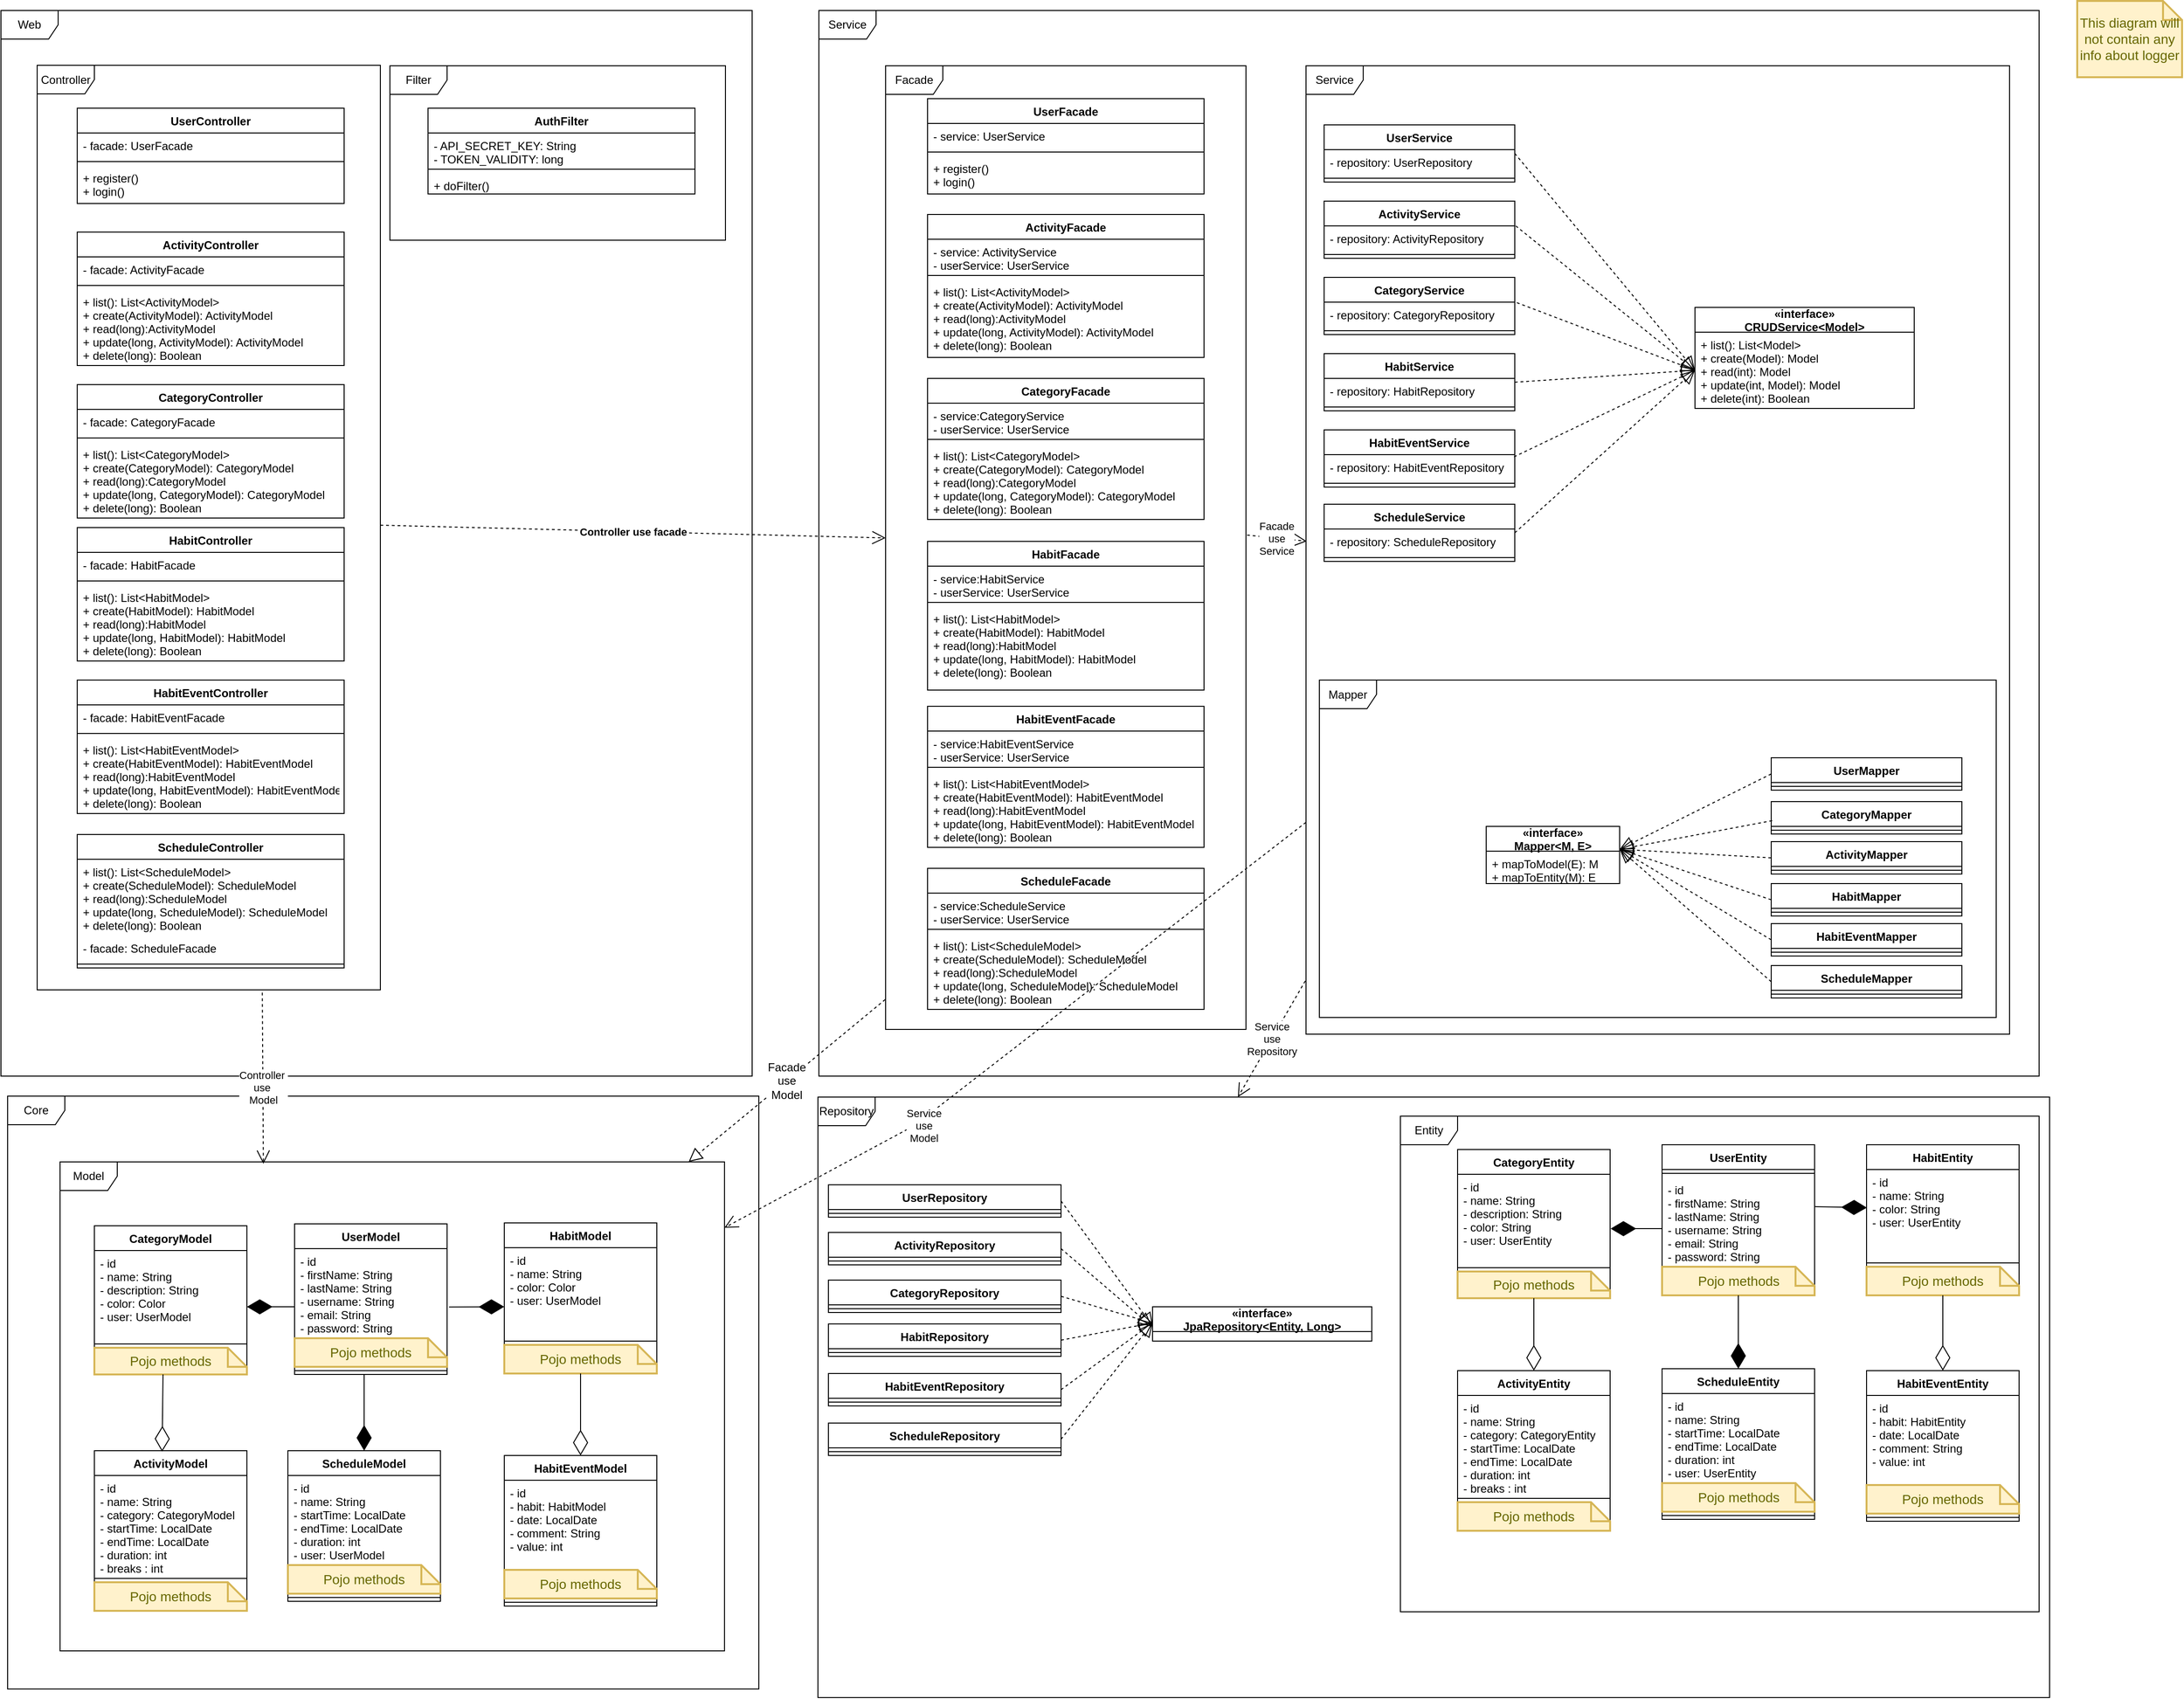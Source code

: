 <mxfile version="15.7.2" type="device"><diagram id="C5RBs43oDa-KdzZeNtuy" name="Page-1"><mxGraphModel dx="537" dy="1710" grid="1" gridSize="10" guides="1" tooltips="1" connect="1" arrows="1" fold="1" page="1" pageScale="1" pageWidth="827" pageHeight="1169" math="0" shadow="0"><root><mxCell id="WIyWlLk6GJQsqaUBKTNV-0"/><mxCell id="WIyWlLk6GJQsqaUBKTNV-1" parent="WIyWlLk6GJQsqaUBKTNV-0"/><mxCell id="5" value="Service" style="shape=umlFrame;whiteSpace=wrap;html=1;" parent="WIyWlLk6GJQsqaUBKTNV-1" vertex="1"><mxGeometry x="1401" y="-1062" width="738" height="1016" as="geometry"/></mxCell><mxCell id="7" value="Repository" style="shape=umlFrame;whiteSpace=wrap;html=1;" parent="WIyWlLk6GJQsqaUBKTNV-1" vertex="1"><mxGeometry x="889" y="20" width="1292" height="630" as="geometry"/></mxCell><mxCell id="9" value="Core" style="shape=umlFrame;whiteSpace=wrap;html=1;" parent="WIyWlLk6GJQsqaUBKTNV-1" vertex="1"><mxGeometry x="39" y="19" width="788" height="622" as="geometry"/></mxCell><mxCell id="10" value="Model" style="shape=umlFrame;whiteSpace=wrap;html=1;" parent="WIyWlLk6GJQsqaUBKTNV-1" vertex="1"><mxGeometry x="94" y="88" width="697" height="513" as="geometry"/></mxCell><mxCell id="8" value="Entity" style="shape=umlFrame;whiteSpace=wrap;html=1;" parent="WIyWlLk6GJQsqaUBKTNV-1" vertex="1"><mxGeometry x="1500" y="40" width="670" height="520" as="geometry"/></mxCell><mxCell id="2" value="Service" style="shape=umlFrame;whiteSpace=wrap;html=1;" parent="WIyWlLk6GJQsqaUBKTNV-1" vertex="1"><mxGeometry x="890" y="-1120" width="1280" height="1118" as="geometry"/></mxCell><mxCell id="0" value="Web" style="shape=umlFrame;whiteSpace=wrap;html=1;" parent="WIyWlLk6GJQsqaUBKTNV-1" vertex="1"><mxGeometry x="32" y="-1120" width="788" height="1118" as="geometry"/></mxCell><mxCell id="6" value="Mapper" style="shape=umlFrame;whiteSpace=wrap;html=1;" parent="WIyWlLk6GJQsqaUBKTNV-1" vertex="1"><mxGeometry x="1415" y="-417.5" width="710" height="354" as="geometry"/></mxCell><mxCell id="4" value="Filter" style="shape=umlFrame;whiteSpace=wrap;html=1;" parent="WIyWlLk6GJQsqaUBKTNV-1" vertex="1"><mxGeometry x="440" y="-1062" width="352" height="183" as="geometry"/></mxCell><mxCell id="s32b_X8rzQaZAYJ_W_s9-3" value="UserController" style="swimlane;fontStyle=1;align=center;verticalAlign=top;childLayout=stackLayout;horizontal=1;startSize=26;horizontalStack=0;resizeParent=1;resizeParentMax=0;resizeLast=0;collapsible=1;marginBottom=0;" parent="WIyWlLk6GJQsqaUBKTNV-1" vertex="1"><mxGeometry x="112" y="-1017.5" width="280" height="100" as="geometry"/></mxCell><mxCell id="s32b_X8rzQaZAYJ_W_s9-4" value="- facade: UserFacade" style="text;strokeColor=none;fillColor=none;align=left;verticalAlign=top;spacingLeft=4;spacingRight=4;overflow=hidden;rotatable=0;points=[[0,0.5],[1,0.5]];portConstraint=eastwest;" parent="s32b_X8rzQaZAYJ_W_s9-3" vertex="1"><mxGeometry y="26" width="280" height="26" as="geometry"/></mxCell><mxCell id="s32b_X8rzQaZAYJ_W_s9-5" value="" style="line;strokeWidth=1;fillColor=none;align=left;verticalAlign=middle;spacingTop=-1;spacingLeft=3;spacingRight=3;rotatable=0;labelPosition=right;points=[];portConstraint=eastwest;" parent="s32b_X8rzQaZAYJ_W_s9-3" vertex="1"><mxGeometry y="52" width="280" height="8" as="geometry"/></mxCell><mxCell id="s32b_X8rzQaZAYJ_W_s9-6" value="+ register()&#10;+ login()" style="text;strokeColor=none;fillColor=none;align=left;verticalAlign=top;spacingLeft=4;spacingRight=4;overflow=hidden;rotatable=0;points=[[0,0.5],[1,0.5]];portConstraint=eastwest;" parent="s32b_X8rzQaZAYJ_W_s9-3" vertex="1"><mxGeometry y="60" width="280" height="40" as="geometry"/></mxCell><mxCell id="s32b_X8rzQaZAYJ_W_s9-7" value="This diagram will not contain any info about logger" style="shape=note;strokeWidth=2;fontSize=14;size=20;whiteSpace=wrap;html=1;fillColor=#fff2cc;strokeColor=#d6b656;fontColor=#666600;" parent="WIyWlLk6GJQsqaUBKTNV-1" vertex="1"><mxGeometry x="2210" y="-1130" width="110.0" height="80" as="geometry"/></mxCell><mxCell id="s32b_X8rzQaZAYJ_W_s9-8" value="ActivityController" style="swimlane;fontStyle=1;align=center;verticalAlign=top;childLayout=stackLayout;horizontal=1;startSize=26;horizontalStack=0;resizeParent=1;resizeParentMax=0;resizeLast=0;collapsible=1;marginBottom=0;" parent="WIyWlLk6GJQsqaUBKTNV-1" vertex="1"><mxGeometry x="112" y="-887.5" width="280" height="140" as="geometry"/></mxCell><mxCell id="s32b_X8rzQaZAYJ_W_s9-9" value="- facade: ActivityFacade" style="text;strokeColor=none;fillColor=none;align=left;verticalAlign=top;spacingLeft=4;spacingRight=4;overflow=hidden;rotatable=0;points=[[0,0.5],[1,0.5]];portConstraint=eastwest;" parent="s32b_X8rzQaZAYJ_W_s9-8" vertex="1"><mxGeometry y="26" width="280" height="26" as="geometry"/></mxCell><mxCell id="s32b_X8rzQaZAYJ_W_s9-10" value="" style="line;strokeWidth=1;fillColor=none;align=left;verticalAlign=middle;spacingTop=-1;spacingLeft=3;spacingRight=3;rotatable=0;labelPosition=right;points=[];portConstraint=eastwest;" parent="s32b_X8rzQaZAYJ_W_s9-8" vertex="1"><mxGeometry y="52" width="280" height="8" as="geometry"/></mxCell><mxCell id="s32b_X8rzQaZAYJ_W_s9-11" value="+ list(): List&lt;ActivityModel&gt;&#10;+ create(ActivityModel): ActivityModel&#10;+ read(long):ActivityModel&#10;+ update(long, ActivityModel): ActivityModel&#10;+ delete(long): Boolean" style="text;strokeColor=none;fillColor=none;align=left;verticalAlign=top;spacingLeft=4;spacingRight=4;overflow=hidden;rotatable=0;points=[[0,0.5],[1,0.5]];portConstraint=eastwest;" parent="s32b_X8rzQaZAYJ_W_s9-8" vertex="1"><mxGeometry y="60" width="280" height="80" as="geometry"/></mxCell><mxCell id="s32b_X8rzQaZAYJ_W_s9-12" value="CategoryController" style="swimlane;fontStyle=1;align=center;verticalAlign=top;childLayout=stackLayout;horizontal=1;startSize=26;horizontalStack=0;resizeParent=1;resizeParentMax=0;resizeLast=0;collapsible=1;marginBottom=0;" parent="WIyWlLk6GJQsqaUBKTNV-1" vertex="1"><mxGeometry x="112" y="-727.5" width="280" height="140" as="geometry"/></mxCell><mxCell id="s32b_X8rzQaZAYJ_W_s9-13" value="- facade: CategoryFacade" style="text;strokeColor=none;fillColor=none;align=left;verticalAlign=top;spacingLeft=4;spacingRight=4;overflow=hidden;rotatable=0;points=[[0,0.5],[1,0.5]];portConstraint=eastwest;fontStyle=0" parent="s32b_X8rzQaZAYJ_W_s9-12" vertex="1"><mxGeometry y="26" width="280" height="26" as="geometry"/></mxCell><mxCell id="s32b_X8rzQaZAYJ_W_s9-14" value="" style="line;strokeWidth=1;fillColor=none;align=left;verticalAlign=middle;spacingTop=-1;spacingLeft=3;spacingRight=3;rotatable=0;labelPosition=right;points=[];portConstraint=eastwest;" parent="s32b_X8rzQaZAYJ_W_s9-12" vertex="1"><mxGeometry y="52" width="280" height="8" as="geometry"/></mxCell><mxCell id="s32b_X8rzQaZAYJ_W_s9-15" value="+ list(): List&lt;CategoryModel&gt;&#10;+ create(CategoryModel): CategoryModel&#10;+ read(long):CategoryModel&#10;+ update(long, CategoryModel): CategoryModel&#10;+ delete(long): Boolean" style="text;strokeColor=none;fillColor=none;align=left;verticalAlign=top;spacingLeft=4;spacingRight=4;overflow=hidden;rotatable=0;points=[[0,0.5],[1,0.5]];portConstraint=eastwest;" parent="s32b_X8rzQaZAYJ_W_s9-12" vertex="1"><mxGeometry y="60" width="280" height="80" as="geometry"/></mxCell><mxCell id="s32b_X8rzQaZAYJ_W_s9-16" value="HabitController" style="swimlane;fontStyle=1;align=center;verticalAlign=top;childLayout=stackLayout;horizontal=1;startSize=26;horizontalStack=0;resizeParent=1;resizeParentMax=0;resizeLast=0;collapsible=1;marginBottom=0;" parent="WIyWlLk6GJQsqaUBKTNV-1" vertex="1"><mxGeometry x="112" y="-577.5" width="280" height="140" as="geometry"/></mxCell><mxCell id="s32b_X8rzQaZAYJ_W_s9-17" value="- facade: HabitFacade" style="text;strokeColor=none;fillColor=none;align=left;verticalAlign=top;spacingLeft=4;spacingRight=4;overflow=hidden;rotatable=0;points=[[0,0.5],[1,0.5]];portConstraint=eastwest;fontStyle=0" parent="s32b_X8rzQaZAYJ_W_s9-16" vertex="1"><mxGeometry y="26" width="280" height="26" as="geometry"/></mxCell><mxCell id="s32b_X8rzQaZAYJ_W_s9-18" value="" style="line;strokeWidth=1;fillColor=none;align=left;verticalAlign=middle;spacingTop=-1;spacingLeft=3;spacingRight=3;rotatable=0;labelPosition=right;points=[];portConstraint=eastwest;" parent="s32b_X8rzQaZAYJ_W_s9-16" vertex="1"><mxGeometry y="52" width="280" height="8" as="geometry"/></mxCell><mxCell id="s32b_X8rzQaZAYJ_W_s9-19" value="+ list(): List&lt;HabitModel&gt;&#10;+ create(HabitModel): HabitModel&#10;+ read(long):HabitModel&#10;+ update(long, HabitModel): HabitModel&#10;+ delete(long): Boolean" style="text;strokeColor=none;fillColor=none;align=left;verticalAlign=top;spacingLeft=4;spacingRight=4;overflow=hidden;rotatable=0;points=[[0,0.5],[1,0.5]];portConstraint=eastwest;" parent="s32b_X8rzQaZAYJ_W_s9-16" vertex="1"><mxGeometry y="60" width="280" height="80" as="geometry"/></mxCell><mxCell id="s32b_X8rzQaZAYJ_W_s9-20" value="HabitEventController" style="swimlane;fontStyle=1;align=center;verticalAlign=top;childLayout=stackLayout;horizontal=1;startSize=26;horizontalStack=0;resizeParent=1;resizeParentMax=0;resizeLast=0;collapsible=1;marginBottom=0;" parent="WIyWlLk6GJQsqaUBKTNV-1" vertex="1"><mxGeometry x="112" y="-417.5" width="280" height="140" as="geometry"/></mxCell><mxCell id="s32b_X8rzQaZAYJ_W_s9-21" value="- facade: HabitEventFacade" style="text;strokeColor=none;fillColor=none;align=left;verticalAlign=top;spacingLeft=4;spacingRight=4;overflow=hidden;rotatable=0;points=[[0,0.5],[1,0.5]];portConstraint=eastwest;fontStyle=0" parent="s32b_X8rzQaZAYJ_W_s9-20" vertex="1"><mxGeometry y="26" width="280" height="26" as="geometry"/></mxCell><mxCell id="s32b_X8rzQaZAYJ_W_s9-22" value="" style="line;strokeWidth=1;fillColor=none;align=left;verticalAlign=middle;spacingTop=-1;spacingLeft=3;spacingRight=3;rotatable=0;labelPosition=right;points=[];portConstraint=eastwest;" parent="s32b_X8rzQaZAYJ_W_s9-20" vertex="1"><mxGeometry y="52" width="280" height="8" as="geometry"/></mxCell><mxCell id="s32b_X8rzQaZAYJ_W_s9-23" value="+ list(): List&lt;HabitEventModel&gt;&#10;+ create(HabitEventModel): HabitEventModel&#10;+ read(long):HabitEventModel&#10;+ update(long, HabitEventModel): HabitEventModel&#10;+ delete(long): Boolean" style="text;strokeColor=none;fillColor=none;align=left;verticalAlign=top;spacingLeft=4;spacingRight=4;overflow=hidden;rotatable=0;points=[[0,0.5],[1,0.5]];portConstraint=eastwest;" parent="s32b_X8rzQaZAYJ_W_s9-20" vertex="1"><mxGeometry y="60" width="280" height="80" as="geometry"/></mxCell><mxCell id="s32b_X8rzQaZAYJ_W_s9-25" value="ScheduleController" style="swimlane;fontStyle=1;align=center;verticalAlign=top;childLayout=stackLayout;horizontal=1;startSize=26;horizontalStack=0;resizeParent=1;resizeParentMax=0;resizeLast=0;collapsible=1;marginBottom=0;" parent="WIyWlLk6GJQsqaUBKTNV-1" vertex="1"><mxGeometry x="112" y="-255.5" width="280" height="140" as="geometry"/></mxCell><mxCell id="s32b_X8rzQaZAYJ_W_s9-28" value="+ list(): List&lt;ScheduleModel&gt;&#10;+ create(ScheduleModel): ScheduleModel&#10;+ read(long):ScheduleModel&#10;+ update(long, ScheduleModel): ScheduleModel&#10;+ delete(long): Boolean" style="text;strokeColor=none;fillColor=none;align=left;verticalAlign=top;spacingLeft=4;spacingRight=4;overflow=hidden;rotatable=0;points=[[0,0.5],[1,0.5]];portConstraint=eastwest;" parent="s32b_X8rzQaZAYJ_W_s9-25" vertex="1"><mxGeometry y="26" width="280" height="80" as="geometry"/></mxCell><mxCell id="s32b_X8rzQaZAYJ_W_s9-26" value="- facade: ScheduleFacade" style="text;strokeColor=none;fillColor=none;align=left;verticalAlign=top;spacingLeft=4;spacingRight=4;overflow=hidden;rotatable=0;points=[[0,0.5],[1,0.5]];portConstraint=eastwest;fontStyle=0" parent="s32b_X8rzQaZAYJ_W_s9-25" vertex="1"><mxGeometry y="106" width="280" height="26" as="geometry"/></mxCell><mxCell id="s32b_X8rzQaZAYJ_W_s9-27" value="" style="line;strokeWidth=1;fillColor=none;align=left;verticalAlign=middle;spacingTop=-1;spacingLeft=3;spacingRight=3;rotatable=0;labelPosition=right;points=[];portConstraint=eastwest;" parent="s32b_X8rzQaZAYJ_W_s9-25" vertex="1"><mxGeometry y="132" width="280" height="8" as="geometry"/></mxCell><mxCell id="s32b_X8rzQaZAYJ_W_s9-33" value="UserFacade" style="swimlane;fontStyle=1;align=center;verticalAlign=top;childLayout=stackLayout;horizontal=1;startSize=26;horizontalStack=0;resizeParent=1;resizeParentMax=0;resizeLast=0;collapsible=1;marginBottom=0;" parent="WIyWlLk6GJQsqaUBKTNV-1" vertex="1"><mxGeometry x="1004" y="-1027.5" width="290" height="100" as="geometry"/></mxCell><mxCell id="s32b_X8rzQaZAYJ_W_s9-34" value="- service: UserService" style="text;strokeColor=none;fillColor=none;align=left;verticalAlign=top;spacingLeft=4;spacingRight=4;overflow=hidden;rotatable=0;points=[[0,0.5],[1,0.5]];portConstraint=eastwest;" parent="s32b_X8rzQaZAYJ_W_s9-33" vertex="1"><mxGeometry y="26" width="290" height="26" as="geometry"/></mxCell><mxCell id="s32b_X8rzQaZAYJ_W_s9-35" value="" style="line;strokeWidth=1;fillColor=none;align=left;verticalAlign=middle;spacingTop=-1;spacingLeft=3;spacingRight=3;rotatable=0;labelPosition=right;points=[];portConstraint=eastwest;" parent="s32b_X8rzQaZAYJ_W_s9-33" vertex="1"><mxGeometry y="52" width="290" height="8" as="geometry"/></mxCell><mxCell id="s32b_X8rzQaZAYJ_W_s9-36" value="+ register()&#10;+ login()" style="text;strokeColor=none;fillColor=none;align=left;verticalAlign=top;spacingLeft=4;spacingRight=4;overflow=hidden;rotatable=0;points=[[0,0.5],[1,0.5]];portConstraint=eastwest;" parent="s32b_X8rzQaZAYJ_W_s9-33" vertex="1"><mxGeometry y="60" width="290" height="40" as="geometry"/></mxCell><mxCell id="s32b_X8rzQaZAYJ_W_s9-37" value="ActivityFacade" style="swimlane;fontStyle=1;align=center;verticalAlign=top;childLayout=stackLayout;horizontal=1;startSize=26;horizontalStack=0;resizeParent=1;resizeParentMax=0;resizeLast=0;collapsible=1;marginBottom=0;" parent="WIyWlLk6GJQsqaUBKTNV-1" vertex="1"><mxGeometry x="1004" y="-906" width="290" height="150" as="geometry"/></mxCell><mxCell id="s32b_X8rzQaZAYJ_W_s9-38" value="- service: ActivityService&#10;- userService: UserService&#10;&#10;- " style="text;strokeColor=none;fillColor=none;align=left;verticalAlign=top;spacingLeft=4;spacingRight=4;overflow=hidden;rotatable=0;points=[[0,0.5],[1,0.5]];portConstraint=eastwest;" parent="s32b_X8rzQaZAYJ_W_s9-37" vertex="1"><mxGeometry y="26" width="290" height="34" as="geometry"/></mxCell><mxCell id="s32b_X8rzQaZAYJ_W_s9-39" value="" style="line;strokeWidth=1;fillColor=none;align=left;verticalAlign=middle;spacingTop=-1;spacingLeft=3;spacingRight=3;rotatable=0;labelPosition=right;points=[];portConstraint=eastwest;" parent="s32b_X8rzQaZAYJ_W_s9-37" vertex="1"><mxGeometry y="60" width="290" height="8" as="geometry"/></mxCell><mxCell id="s32b_X8rzQaZAYJ_W_s9-40" value="+ list(): List&lt;ActivityModel&gt;&#10;+ create(ActivityModel): ActivityModel&#10;+ read(long):ActivityModel&#10;+ update(long, ActivityModel): ActivityModel&#10;+ delete(long): Boolean" style="text;strokeColor=none;fillColor=none;align=left;verticalAlign=top;spacingLeft=4;spacingRight=4;overflow=hidden;rotatable=0;points=[[0,0.5],[1,0.5]];portConstraint=eastwest;" parent="s32b_X8rzQaZAYJ_W_s9-37" vertex="1"><mxGeometry y="68" width="290" height="82" as="geometry"/></mxCell><mxCell id="s32b_X8rzQaZAYJ_W_s9-45" value="CategoryFacade&#10;" style="swimlane;fontStyle=1;align=center;verticalAlign=top;childLayout=stackLayout;horizontal=1;startSize=26;horizontalStack=0;resizeParent=1;resizeParentMax=0;resizeLast=0;collapsible=1;marginBottom=0;" parent="WIyWlLk6GJQsqaUBKTNV-1" vertex="1"><mxGeometry x="1004" y="-734" width="290" height="148" as="geometry"/></mxCell><mxCell id="s32b_X8rzQaZAYJ_W_s9-46" value="- service:CategoryService&#10;- userService: UserService" style="text;strokeColor=none;fillColor=none;align=left;verticalAlign=top;spacingLeft=4;spacingRight=4;overflow=hidden;rotatable=0;points=[[0,0.5],[1,0.5]];portConstraint=eastwest;fontStyle=0" parent="s32b_X8rzQaZAYJ_W_s9-45" vertex="1"><mxGeometry y="26" width="290" height="34" as="geometry"/></mxCell><mxCell id="s32b_X8rzQaZAYJ_W_s9-47" value="" style="line;strokeWidth=1;fillColor=none;align=left;verticalAlign=middle;spacingTop=-1;spacingLeft=3;spacingRight=3;rotatable=0;labelPosition=right;points=[];portConstraint=eastwest;" parent="s32b_X8rzQaZAYJ_W_s9-45" vertex="1"><mxGeometry y="60" width="290" height="8" as="geometry"/></mxCell><mxCell id="s32b_X8rzQaZAYJ_W_s9-48" value="+ list(): List&lt;CategoryModel&gt;&#10;+ create(CategoryModel): CategoryModel&#10;+ read(long):CategoryModel&#10;+ update(long, CategoryModel): CategoryModel&#10;+ delete(long): Boolean" style="text;strokeColor=none;fillColor=none;align=left;verticalAlign=top;spacingLeft=4;spacingRight=4;overflow=hidden;rotatable=0;points=[[0,0.5],[1,0.5]];portConstraint=eastwest;" parent="s32b_X8rzQaZAYJ_W_s9-45" vertex="1"><mxGeometry y="68" width="290" height="80" as="geometry"/></mxCell><mxCell id="s32b_X8rzQaZAYJ_W_s9-50" value="HabitFacade" style="swimlane;fontStyle=1;align=center;verticalAlign=top;childLayout=stackLayout;horizontal=1;startSize=26;horizontalStack=0;resizeParent=1;resizeParentMax=0;resizeLast=0;collapsible=1;marginBottom=0;" parent="WIyWlLk6GJQsqaUBKTNV-1" vertex="1"><mxGeometry x="1004" y="-563" width="290" height="156" as="geometry"/></mxCell><mxCell id="s32b_X8rzQaZAYJ_W_s9-51" value="- service:HabitService&#10;- userService: UserService" style="text;strokeColor=none;fillColor=none;align=left;verticalAlign=top;spacingLeft=4;spacingRight=4;overflow=hidden;rotatable=0;points=[[0,0.5],[1,0.5]];portConstraint=eastwest;fontStyle=0" parent="s32b_X8rzQaZAYJ_W_s9-50" vertex="1"><mxGeometry y="26" width="290" height="34" as="geometry"/></mxCell><mxCell id="s32b_X8rzQaZAYJ_W_s9-52" value="" style="line;strokeWidth=1;fillColor=none;align=left;verticalAlign=middle;spacingTop=-1;spacingLeft=3;spacingRight=3;rotatable=0;labelPosition=right;points=[];portConstraint=eastwest;" parent="s32b_X8rzQaZAYJ_W_s9-50" vertex="1"><mxGeometry y="60" width="290" height="8" as="geometry"/></mxCell><mxCell id="s32b_X8rzQaZAYJ_W_s9-53" value="+ list(): List&lt;HabitModel&gt;&#10;+ create(HabitModel): HabitModel&#10;+ read(long):HabitModel&#10;+ update(long, HabitModel): HabitModel&#10;+ delete(long): Boolean" style="text;strokeColor=none;fillColor=none;align=left;verticalAlign=top;spacingLeft=4;spacingRight=4;overflow=hidden;rotatable=0;points=[[0,0.5],[1,0.5]];portConstraint=eastwest;" parent="s32b_X8rzQaZAYJ_W_s9-50" vertex="1"><mxGeometry y="68" width="290" height="88" as="geometry"/></mxCell><mxCell id="s32b_X8rzQaZAYJ_W_s9-54" value="HabitEventFacade&#10;" style="swimlane;fontStyle=1;align=center;verticalAlign=top;childLayout=stackLayout;horizontal=1;startSize=26;horizontalStack=0;resizeParent=1;resizeParentMax=0;resizeLast=0;collapsible=1;marginBottom=0;" parent="WIyWlLk6GJQsqaUBKTNV-1" vertex="1"><mxGeometry x="1004" y="-390" width="290" height="148" as="geometry"/></mxCell><mxCell id="s32b_X8rzQaZAYJ_W_s9-55" value="- service:HabitEventService&#10;- userService: UserService" style="text;strokeColor=none;fillColor=none;align=left;verticalAlign=top;spacingLeft=4;spacingRight=4;overflow=hidden;rotatable=0;points=[[0,0.5],[1,0.5]];portConstraint=eastwest;fontStyle=0" parent="s32b_X8rzQaZAYJ_W_s9-54" vertex="1"><mxGeometry y="26" width="290" height="34" as="geometry"/></mxCell><mxCell id="s32b_X8rzQaZAYJ_W_s9-56" value="" style="line;strokeWidth=1;fillColor=none;align=left;verticalAlign=middle;spacingTop=-1;spacingLeft=3;spacingRight=3;rotatable=0;labelPosition=right;points=[];portConstraint=eastwest;" parent="s32b_X8rzQaZAYJ_W_s9-54" vertex="1"><mxGeometry y="60" width="290" height="8" as="geometry"/></mxCell><mxCell id="s32b_X8rzQaZAYJ_W_s9-57" value="+ list(): List&lt;HabitEventModel&gt;&#10;+ create(HabitEventModel): HabitEventModel&#10;+ read(long):HabitEventModel&#10;+ update(long, HabitEventModel): HabitEventModel&#10;+ delete(long): Boolean" style="text;strokeColor=none;fillColor=none;align=left;verticalAlign=top;spacingLeft=4;spacingRight=4;overflow=hidden;rotatable=0;points=[[0,0.5],[1,0.5]];portConstraint=eastwest;" parent="s32b_X8rzQaZAYJ_W_s9-54" vertex="1"><mxGeometry y="68" width="290" height="80" as="geometry"/></mxCell><mxCell id="s32b_X8rzQaZAYJ_W_s9-58" value="ScheduleFacade" style="swimlane;fontStyle=1;align=center;verticalAlign=top;childLayout=stackLayout;horizontal=1;startSize=26;horizontalStack=0;resizeParent=1;resizeParentMax=0;resizeLast=0;collapsible=1;marginBottom=0;" parent="WIyWlLk6GJQsqaUBKTNV-1" vertex="1"><mxGeometry x="1004" y="-220" width="290" height="148" as="geometry"/></mxCell><mxCell id="s32b_X8rzQaZAYJ_W_s9-59" value="- service:ScheduleService&#10;- userService: UserService" style="text;strokeColor=none;fillColor=none;align=left;verticalAlign=top;spacingLeft=4;spacingRight=4;overflow=hidden;rotatable=0;points=[[0,0.5],[1,0.5]];portConstraint=eastwest;fontStyle=0" parent="s32b_X8rzQaZAYJ_W_s9-58" vertex="1"><mxGeometry y="26" width="290" height="34" as="geometry"/></mxCell><mxCell id="s32b_X8rzQaZAYJ_W_s9-60" value="" style="line;strokeWidth=1;fillColor=none;align=left;verticalAlign=middle;spacingTop=-1;spacingLeft=3;spacingRight=3;rotatable=0;labelPosition=right;points=[];portConstraint=eastwest;" parent="s32b_X8rzQaZAYJ_W_s9-58" vertex="1"><mxGeometry y="60" width="290" height="8" as="geometry"/></mxCell><mxCell id="s32b_X8rzQaZAYJ_W_s9-61" value="+ list(): List&lt;ScheduleModel&gt;&#10;+ create(ScheduleModel): ScheduleModel&#10;+ read(long):ScheduleModel&#10;+ update(long, ScheduleModel): ScheduleModel&#10;+ delete(long): Boolean" style="text;strokeColor=none;fillColor=none;align=left;verticalAlign=top;spacingLeft=4;spacingRight=4;overflow=hidden;rotatable=0;points=[[0,0.5],[1,0.5]];portConstraint=eastwest;" parent="s32b_X8rzQaZAYJ_W_s9-58" vertex="1"><mxGeometry y="68" width="290" height="80" as="geometry"/></mxCell><mxCell id="s32b_X8rzQaZAYJ_W_s9-63" value="UserService" style="swimlane;fontStyle=1;align=center;verticalAlign=top;childLayout=stackLayout;horizontal=1;startSize=26;horizontalStack=0;resizeParent=1;resizeParentMax=0;resizeLast=0;collapsible=1;marginBottom=0;" parent="WIyWlLk6GJQsqaUBKTNV-1" vertex="1"><mxGeometry x="1420" y="-1000" width="200" height="60" as="geometry"/></mxCell><mxCell id="s32b_X8rzQaZAYJ_W_s9-64" value="- repository: UserRepository" style="text;strokeColor=none;fillColor=none;align=left;verticalAlign=top;spacingLeft=4;spacingRight=4;overflow=hidden;rotatable=0;points=[[0,0.5],[1,0.5]];portConstraint=eastwest;" parent="s32b_X8rzQaZAYJ_W_s9-63" vertex="1"><mxGeometry y="26" width="200" height="26" as="geometry"/></mxCell><mxCell id="s32b_X8rzQaZAYJ_W_s9-65" value="" style="line;strokeWidth=1;fillColor=none;align=left;verticalAlign=middle;spacingTop=-1;spacingLeft=3;spacingRight=3;rotatable=0;labelPosition=right;points=[];portConstraint=eastwest;" parent="s32b_X8rzQaZAYJ_W_s9-63" vertex="1"><mxGeometry y="52" width="200" height="8" as="geometry"/></mxCell><mxCell id="s32b_X8rzQaZAYJ_W_s9-67" value="ActivityService" style="swimlane;fontStyle=1;align=center;verticalAlign=top;childLayout=stackLayout;horizontal=1;startSize=26;horizontalStack=0;resizeParent=1;resizeParentMax=0;resizeLast=0;collapsible=1;marginBottom=0;" parent="WIyWlLk6GJQsqaUBKTNV-1" vertex="1"><mxGeometry x="1420" y="-920" width="200" height="60" as="geometry"/></mxCell><mxCell id="s32b_X8rzQaZAYJ_W_s9-68" value="- repository: ActivityRepository" style="text;strokeColor=none;fillColor=none;align=left;verticalAlign=top;spacingLeft=4;spacingRight=4;overflow=hidden;rotatable=0;points=[[0,0.5],[1,0.5]];portConstraint=eastwest;" parent="s32b_X8rzQaZAYJ_W_s9-67" vertex="1"><mxGeometry y="26" width="200" height="26" as="geometry"/></mxCell><mxCell id="s32b_X8rzQaZAYJ_W_s9-69" value="" style="line;strokeWidth=1;fillColor=none;align=left;verticalAlign=middle;spacingTop=-1;spacingLeft=3;spacingRight=3;rotatable=0;labelPosition=right;points=[];portConstraint=eastwest;" parent="s32b_X8rzQaZAYJ_W_s9-67" vertex="1"><mxGeometry y="52" width="200" height="8" as="geometry"/></mxCell><mxCell id="s32b_X8rzQaZAYJ_W_s9-70" value="CategoryService" style="swimlane;fontStyle=1;align=center;verticalAlign=top;childLayout=stackLayout;horizontal=1;startSize=26;horizontalStack=0;resizeParent=1;resizeParentMax=0;resizeLast=0;collapsible=1;marginBottom=0;" parent="WIyWlLk6GJQsqaUBKTNV-1" vertex="1"><mxGeometry x="1420" y="-840" width="200" height="60" as="geometry"/></mxCell><mxCell id="s32b_X8rzQaZAYJ_W_s9-71" value="- repository: CategoryRepository" style="text;strokeColor=none;fillColor=none;align=left;verticalAlign=top;spacingLeft=4;spacingRight=4;overflow=hidden;rotatable=0;points=[[0,0.5],[1,0.5]];portConstraint=eastwest;" parent="s32b_X8rzQaZAYJ_W_s9-70" vertex="1"><mxGeometry y="26" width="200" height="26" as="geometry"/></mxCell><mxCell id="s32b_X8rzQaZAYJ_W_s9-72" value="" style="line;strokeWidth=1;fillColor=none;align=left;verticalAlign=middle;spacingTop=-1;spacingLeft=3;spacingRight=3;rotatable=0;labelPosition=right;points=[];portConstraint=eastwest;" parent="s32b_X8rzQaZAYJ_W_s9-70" vertex="1"><mxGeometry y="52" width="200" height="8" as="geometry"/></mxCell><mxCell id="s32b_X8rzQaZAYJ_W_s9-73" value="HabitService" style="swimlane;fontStyle=1;align=center;verticalAlign=top;childLayout=stackLayout;horizontal=1;startSize=26;horizontalStack=0;resizeParent=1;resizeParentMax=0;resizeLast=0;collapsible=1;marginBottom=0;" parent="WIyWlLk6GJQsqaUBKTNV-1" vertex="1"><mxGeometry x="1420" y="-760" width="200" height="60" as="geometry"/></mxCell><mxCell id="s32b_X8rzQaZAYJ_W_s9-74" value="- repository: HabitRepository " style="text;strokeColor=none;fillColor=none;align=left;verticalAlign=top;spacingLeft=4;spacingRight=4;overflow=hidden;rotatable=0;points=[[0,0.5],[1,0.5]];portConstraint=eastwest;" parent="s32b_X8rzQaZAYJ_W_s9-73" vertex="1"><mxGeometry y="26" width="200" height="26" as="geometry"/></mxCell><mxCell id="s32b_X8rzQaZAYJ_W_s9-75" value="" style="line;strokeWidth=1;fillColor=none;align=left;verticalAlign=middle;spacingTop=-1;spacingLeft=3;spacingRight=3;rotatable=0;labelPosition=right;points=[];portConstraint=eastwest;" parent="s32b_X8rzQaZAYJ_W_s9-73" vertex="1"><mxGeometry y="52" width="200" height="8" as="geometry"/></mxCell><mxCell id="s32b_X8rzQaZAYJ_W_s9-76" value="HabitEventService" style="swimlane;fontStyle=1;align=center;verticalAlign=top;childLayout=stackLayout;horizontal=1;startSize=26;horizontalStack=0;resizeParent=1;resizeParentMax=0;resizeLast=0;collapsible=1;marginBottom=0;" parent="WIyWlLk6GJQsqaUBKTNV-1" vertex="1"><mxGeometry x="1420" y="-680" width="200" height="60" as="geometry"/></mxCell><mxCell id="s32b_X8rzQaZAYJ_W_s9-77" value="- repository: HabitEventRepository " style="text;strokeColor=none;fillColor=none;align=left;verticalAlign=top;spacingLeft=4;spacingRight=4;overflow=hidden;rotatable=0;points=[[0,0.5],[1,0.5]];portConstraint=eastwest;" parent="s32b_X8rzQaZAYJ_W_s9-76" vertex="1"><mxGeometry y="26" width="200" height="26" as="geometry"/></mxCell><mxCell id="s32b_X8rzQaZAYJ_W_s9-78" value="" style="line;strokeWidth=1;fillColor=none;align=left;verticalAlign=middle;spacingTop=-1;spacingLeft=3;spacingRight=3;rotatable=0;labelPosition=right;points=[];portConstraint=eastwest;" parent="s32b_X8rzQaZAYJ_W_s9-76" vertex="1"><mxGeometry y="52" width="200" height="8" as="geometry"/></mxCell><mxCell id="s32b_X8rzQaZAYJ_W_s9-79" value="ScheduleService&#10;" style="swimlane;fontStyle=1;align=center;verticalAlign=top;childLayout=stackLayout;horizontal=1;startSize=26;horizontalStack=0;resizeParent=1;resizeParentMax=0;resizeLast=0;collapsible=1;marginBottom=0;" parent="WIyWlLk6GJQsqaUBKTNV-1" vertex="1"><mxGeometry x="1420" y="-602" width="200" height="60" as="geometry"/></mxCell><mxCell id="s32b_X8rzQaZAYJ_W_s9-80" value="- repository: ScheduleRepository " style="text;strokeColor=none;fillColor=none;align=left;verticalAlign=top;spacingLeft=4;spacingRight=4;overflow=hidden;rotatable=0;points=[[0,0.5],[1,0.5]];portConstraint=eastwest;" parent="s32b_X8rzQaZAYJ_W_s9-79" vertex="1"><mxGeometry y="26" width="200" height="26" as="geometry"/></mxCell><mxCell id="s32b_X8rzQaZAYJ_W_s9-81" value="" style="line;strokeWidth=1;fillColor=none;align=left;verticalAlign=middle;spacingTop=-1;spacingLeft=3;spacingRight=3;rotatable=0;labelPosition=right;points=[];portConstraint=eastwest;" parent="s32b_X8rzQaZAYJ_W_s9-79" vertex="1"><mxGeometry y="52" width="200" height="8" as="geometry"/></mxCell><mxCell id="s32b_X8rzQaZAYJ_W_s9-85" value="«interface»&#10;CRUDService&lt;Model&gt;" style="swimlane;fontStyle=1;childLayout=stackLayout;horizontal=1;startSize=26;fillColor=none;horizontalStack=0;resizeParent=1;resizeParentMax=0;resizeLast=0;collapsible=1;marginBottom=0;" parent="WIyWlLk6GJQsqaUBKTNV-1" vertex="1"><mxGeometry x="1809" y="-808.5" width="230" height="106" as="geometry"/></mxCell><mxCell id="s32b_X8rzQaZAYJ_W_s9-87" value="+ list(): List&lt;Model&gt;&#10;+ create(Model): Model&#10;+ read(int): Model&#10;+ update(int, Model): Model&#10;+ delete(int): Boolean" style="text;strokeColor=none;fillColor=none;align=left;verticalAlign=top;spacingLeft=4;spacingRight=4;overflow=hidden;rotatable=0;points=[[0,0.5],[1,0.5]];portConstraint=eastwest;" parent="s32b_X8rzQaZAYJ_W_s9-85" vertex="1"><mxGeometry y="26" width="230" height="80" as="geometry"/></mxCell><mxCell id="s32b_X8rzQaZAYJ_W_s9-94" value="CategoryMapper" style="swimlane;fontStyle=1;align=center;verticalAlign=top;childLayout=stackLayout;horizontal=1;startSize=26;horizontalStack=0;resizeParent=1;resizeParentMax=0;resizeLast=0;collapsible=1;marginBottom=0;" parent="WIyWlLk6GJQsqaUBKTNV-1" vertex="1"><mxGeometry x="1889" y="-290" width="200" height="34" as="geometry"/></mxCell><mxCell id="65" value="" style="endArrow=block;dashed=1;endFill=0;endSize=12;html=1;entryX=1;entryY=0.5;entryDx=0;entryDy=0;" parent="s32b_X8rzQaZAYJ_W_s9-94" edge="1"><mxGeometry width="160" relative="1" as="geometry"><mxPoint x="1" y="20" as="sourcePoint"/><mxPoint x="-159" y="50" as="targetPoint"/></mxGeometry></mxCell><mxCell id="s32b_X8rzQaZAYJ_W_s9-95" value="" style="line;strokeWidth=1;fillColor=none;align=left;verticalAlign=middle;spacingTop=-1;spacingLeft=3;spacingRight=3;rotatable=0;labelPosition=right;points=[];portConstraint=eastwest;" parent="s32b_X8rzQaZAYJ_W_s9-94" vertex="1"><mxGeometry y="26" width="200" height="8" as="geometry"/></mxCell><mxCell id="s32b_X8rzQaZAYJ_W_s9-96" value="ActivityMapper&#10;" style="swimlane;fontStyle=1;align=center;verticalAlign=top;childLayout=stackLayout;horizontal=1;startSize=26;horizontalStack=0;resizeParent=1;resizeParentMax=0;resizeLast=0;collapsible=1;marginBottom=0;" parent="WIyWlLk6GJQsqaUBKTNV-1" vertex="1"><mxGeometry x="1889" y="-248" width="200" height="34" as="geometry"/></mxCell><mxCell id="s32b_X8rzQaZAYJ_W_s9-97" value="" style="line;strokeWidth=1;fillColor=none;align=left;verticalAlign=middle;spacingTop=-1;spacingLeft=3;spacingRight=3;rotatable=0;labelPosition=right;points=[];portConstraint=eastwest;" parent="s32b_X8rzQaZAYJ_W_s9-96" vertex="1"><mxGeometry y="26" width="200" height="8" as="geometry"/></mxCell><mxCell id="s32b_X8rzQaZAYJ_W_s9-98" value="HabitMapper" style="swimlane;fontStyle=1;align=center;verticalAlign=top;childLayout=stackLayout;horizontal=1;startSize=26;horizontalStack=0;resizeParent=1;resizeParentMax=0;resizeLast=0;collapsible=1;marginBottom=0;" parent="WIyWlLk6GJQsqaUBKTNV-1" vertex="1"><mxGeometry x="1889" y="-204" width="200" height="34" as="geometry"/></mxCell><mxCell id="s32b_X8rzQaZAYJ_W_s9-99" value="" style="line;strokeWidth=1;fillColor=none;align=left;verticalAlign=middle;spacingTop=-1;spacingLeft=3;spacingRight=3;rotatable=0;labelPosition=right;points=[];portConstraint=eastwest;" parent="s32b_X8rzQaZAYJ_W_s9-98" vertex="1"><mxGeometry y="26" width="200" height="8" as="geometry"/></mxCell><mxCell id="s32b_X8rzQaZAYJ_W_s9-100" value="HabitEventMapper&#10;" style="swimlane;fontStyle=1;align=center;verticalAlign=top;childLayout=stackLayout;horizontal=1;startSize=26;horizontalStack=0;resizeParent=1;resizeParentMax=0;resizeLast=0;collapsible=1;marginBottom=0;" parent="WIyWlLk6GJQsqaUBKTNV-1" vertex="1"><mxGeometry x="1889" y="-162" width="200" height="34" as="geometry"/></mxCell><mxCell id="s32b_X8rzQaZAYJ_W_s9-101" value="" style="line;strokeWidth=1;fillColor=none;align=left;verticalAlign=middle;spacingTop=-1;spacingLeft=3;spacingRight=3;rotatable=0;labelPosition=right;points=[];portConstraint=eastwest;" parent="s32b_X8rzQaZAYJ_W_s9-100" vertex="1"><mxGeometry y="26" width="200" height="8" as="geometry"/></mxCell><mxCell id="s32b_X8rzQaZAYJ_W_s9-102" value="ScheduleMapper" style="swimlane;fontStyle=1;align=center;verticalAlign=top;childLayout=stackLayout;horizontal=1;startSize=26;horizontalStack=0;resizeParent=1;resizeParentMax=0;resizeLast=0;collapsible=1;marginBottom=0;" parent="WIyWlLk6GJQsqaUBKTNV-1" vertex="1"><mxGeometry x="1889" y="-118" width="200" height="34" as="geometry"/></mxCell><mxCell id="s32b_X8rzQaZAYJ_W_s9-103" value="" style="line;strokeWidth=1;fillColor=none;align=left;verticalAlign=middle;spacingTop=-1;spacingLeft=3;spacingRight=3;rotatable=0;labelPosition=right;points=[];portConstraint=eastwest;" parent="s32b_X8rzQaZAYJ_W_s9-102" vertex="1"><mxGeometry y="26" width="200" height="8" as="geometry"/></mxCell><mxCell id="s32b_X8rzQaZAYJ_W_s9-106" value="AuthFilter" style="swimlane;fontStyle=1;align=center;verticalAlign=top;childLayout=stackLayout;horizontal=1;startSize=26;horizontalStack=0;resizeParent=1;resizeParentMax=0;resizeLast=0;collapsible=1;marginBottom=0;" parent="WIyWlLk6GJQsqaUBKTNV-1" vertex="1"><mxGeometry x="480" y="-1017.5" width="280" height="90" as="geometry"/></mxCell><mxCell id="s32b_X8rzQaZAYJ_W_s9-107" value="- API_SECRET_KEY: String&#10;- TOKEN_VALIDITY: long" style="text;strokeColor=none;fillColor=none;align=left;verticalAlign=top;spacingLeft=4;spacingRight=4;overflow=hidden;rotatable=0;points=[[0,0.5],[1,0.5]];portConstraint=eastwest;" parent="s32b_X8rzQaZAYJ_W_s9-106" vertex="1"><mxGeometry y="26" width="280" height="34" as="geometry"/></mxCell><mxCell id="s32b_X8rzQaZAYJ_W_s9-108" value="" style="line;strokeWidth=1;fillColor=none;align=left;verticalAlign=middle;spacingTop=-1;spacingLeft=3;spacingRight=3;rotatable=0;labelPosition=right;points=[];portConstraint=eastwest;" parent="s32b_X8rzQaZAYJ_W_s9-106" vertex="1"><mxGeometry y="60" width="280" height="8" as="geometry"/></mxCell><mxCell id="s32b_X8rzQaZAYJ_W_s9-109" value="+ doFilter()" style="text;strokeColor=none;fillColor=none;align=left;verticalAlign=top;spacingLeft=4;spacingRight=4;overflow=hidden;rotatable=0;points=[[0,0.5],[1,0.5]];portConstraint=eastwest;" parent="s32b_X8rzQaZAYJ_W_s9-106" vertex="1"><mxGeometry y="68" width="280" height="22" as="geometry"/></mxCell><mxCell id="s32b_X8rzQaZAYJ_W_s9-110" value="«interface»&#10;JpaRepository&lt;Entity, Long&gt;" style="swimlane;fontStyle=1;childLayout=stackLayout;horizontal=1;startSize=26;fillColor=none;horizontalStack=0;resizeParent=1;resizeParentMax=0;resizeLast=0;collapsible=1;marginBottom=0;" parent="WIyWlLk6GJQsqaUBKTNV-1" vertex="1"><mxGeometry x="1240" y="240" width="230" height="36" as="geometry"/></mxCell><mxCell id="s32b_X8rzQaZAYJ_W_s9-114" value="CategoryRepository" style="swimlane;fontStyle=1;align=center;verticalAlign=top;childLayout=stackLayout;horizontal=1;startSize=26;horizontalStack=0;resizeParent=1;resizeParentMax=0;resizeLast=0;collapsible=1;marginBottom=0;" parent="WIyWlLk6GJQsqaUBKTNV-1" vertex="1"><mxGeometry x="900" y="212" width="244" height="34" as="geometry"/></mxCell><mxCell id="s32b_X8rzQaZAYJ_W_s9-115" value="" style="line;strokeWidth=1;fillColor=none;align=left;verticalAlign=middle;spacingTop=-1;spacingLeft=3;spacingRight=3;rotatable=0;labelPosition=right;points=[];portConstraint=eastwest;" parent="s32b_X8rzQaZAYJ_W_s9-114" vertex="1"><mxGeometry y="26" width="244" height="8" as="geometry"/></mxCell><mxCell id="s32b_X8rzQaZAYJ_W_s9-116" value="ActivityRepository&#10;" style="swimlane;fontStyle=1;align=center;verticalAlign=top;childLayout=stackLayout;horizontal=1;startSize=26;horizontalStack=0;resizeParent=1;resizeParentMax=0;resizeLast=0;collapsible=1;marginBottom=0;" parent="WIyWlLk6GJQsqaUBKTNV-1" vertex="1"><mxGeometry x="900" y="162" width="244" height="34" as="geometry"/></mxCell><mxCell id="s32b_X8rzQaZAYJ_W_s9-117" value="" style="line;strokeWidth=1;fillColor=none;align=left;verticalAlign=middle;spacingTop=-1;spacingLeft=3;spacingRight=3;rotatable=0;labelPosition=right;points=[];portConstraint=eastwest;" parent="s32b_X8rzQaZAYJ_W_s9-116" vertex="1"><mxGeometry y="26" width="244" height="8" as="geometry"/></mxCell><mxCell id="s32b_X8rzQaZAYJ_W_s9-119" value="HabitEventRepository&#10;" style="swimlane;fontStyle=1;align=center;verticalAlign=top;childLayout=stackLayout;horizontal=1;startSize=26;horizontalStack=0;resizeParent=1;resizeParentMax=0;resizeLast=0;collapsible=1;marginBottom=0;" parent="WIyWlLk6GJQsqaUBKTNV-1" vertex="1"><mxGeometry x="900" y="310" width="244" height="34" as="geometry"/></mxCell><mxCell id="s32b_X8rzQaZAYJ_W_s9-120" value="" style="line;strokeWidth=1;fillColor=none;align=left;verticalAlign=middle;spacingTop=-1;spacingLeft=3;spacingRight=3;rotatable=0;labelPosition=right;points=[];portConstraint=eastwest;" parent="s32b_X8rzQaZAYJ_W_s9-119" vertex="1"><mxGeometry y="26" width="244" height="8" as="geometry"/></mxCell><mxCell id="s32b_X8rzQaZAYJ_W_s9-121" value="ScheduleRepository" style="swimlane;fontStyle=1;align=center;verticalAlign=top;childLayout=stackLayout;horizontal=1;startSize=26;horizontalStack=0;resizeParent=1;resizeParentMax=0;resizeLast=0;collapsible=1;marginBottom=0;" parent="WIyWlLk6GJQsqaUBKTNV-1" vertex="1"><mxGeometry x="900" y="362" width="244" height="34" as="geometry"/></mxCell><mxCell id="s32b_X8rzQaZAYJ_W_s9-122" value="" style="line;strokeWidth=1;fillColor=none;align=left;verticalAlign=middle;spacingTop=-1;spacingLeft=3;spacingRight=3;rotatable=0;labelPosition=right;points=[];portConstraint=eastwest;" parent="s32b_X8rzQaZAYJ_W_s9-121" vertex="1"><mxGeometry y="26" width="244" height="8" as="geometry"/></mxCell><mxCell id="s32b_X8rzQaZAYJ_W_s9-123" value="HabitRepository" style="swimlane;fontStyle=1;align=center;verticalAlign=top;childLayout=stackLayout;horizontal=1;startSize=26;horizontalStack=0;resizeParent=1;resizeParentMax=0;resizeLast=0;collapsible=1;marginBottom=0;" parent="WIyWlLk6GJQsqaUBKTNV-1" vertex="1"><mxGeometry x="900" y="258" width="244" height="34" as="geometry"/></mxCell><mxCell id="s32b_X8rzQaZAYJ_W_s9-124" value="" style="line;strokeWidth=1;fillColor=none;align=left;verticalAlign=middle;spacingTop=-1;spacingLeft=3;spacingRight=3;rotatable=0;labelPosition=right;points=[];portConstraint=eastwest;" parent="s32b_X8rzQaZAYJ_W_s9-123" vertex="1"><mxGeometry y="26" width="244" height="8" as="geometry"/></mxCell><mxCell id="s32b_X8rzQaZAYJ_W_s9-134" value="UserMapper" style="swimlane;fontStyle=1;align=center;verticalAlign=top;childLayout=stackLayout;horizontal=1;startSize=26;horizontalStack=0;resizeParent=1;resizeParentMax=0;resizeLast=0;collapsible=1;marginBottom=0;" parent="WIyWlLk6GJQsqaUBKTNV-1" vertex="1"><mxGeometry x="1889" y="-336" width="200" height="34" as="geometry"/></mxCell><mxCell id="s32b_X8rzQaZAYJ_W_s9-135" value="" style="line;strokeWidth=1;fillColor=none;align=left;verticalAlign=middle;spacingTop=-1;spacingLeft=3;spacingRight=3;rotatable=0;labelPosition=right;points=[];portConstraint=eastwest;" parent="s32b_X8rzQaZAYJ_W_s9-134" vertex="1"><mxGeometry y="26" width="200" height="8" as="geometry"/></mxCell><mxCell id="s32b_X8rzQaZAYJ_W_s9-136" value="UserRepository&#10;" style="swimlane;fontStyle=1;align=center;verticalAlign=top;childLayout=stackLayout;horizontal=1;startSize=26;horizontalStack=0;resizeParent=1;resizeParentMax=0;resizeLast=0;collapsible=1;marginBottom=0;" parent="WIyWlLk6GJQsqaUBKTNV-1" vertex="1"><mxGeometry x="900" y="112" width="244" height="34" as="geometry"/></mxCell><mxCell id="s32b_X8rzQaZAYJ_W_s9-137" value="" style="line;strokeWidth=1;fillColor=none;align=left;verticalAlign=middle;spacingTop=-1;spacingLeft=3;spacingRight=3;rotatable=0;labelPosition=right;points=[];portConstraint=eastwest;" parent="s32b_X8rzQaZAYJ_W_s9-136" vertex="1"><mxGeometry y="26" width="244" height="8" as="geometry"/></mxCell><mxCell id="s32b_X8rzQaZAYJ_W_s9-138" value="UserEntity" style="swimlane;fontStyle=1;align=center;verticalAlign=top;childLayout=stackLayout;horizontal=1;startSize=26;horizontalStack=0;resizeParent=1;resizeParentMax=0;resizeLast=0;collapsible=1;marginBottom=0;" parent="WIyWlLk6GJQsqaUBKTNV-1" vertex="1"><mxGeometry x="1774.5" y="70" width="160" height="158" as="geometry"/></mxCell><mxCell id="s32b_X8rzQaZAYJ_W_s9-140" value="" style="line;strokeWidth=1;fillColor=none;align=left;verticalAlign=middle;spacingTop=-1;spacingLeft=3;spacingRight=3;rotatable=0;labelPosition=right;points=[];portConstraint=eastwest;" parent="s32b_X8rzQaZAYJ_W_s9-138" vertex="1"><mxGeometry y="26" width="160" height="8" as="geometry"/></mxCell><mxCell id="s32b_X8rzQaZAYJ_W_s9-139" value="- id&#10;- firstName: String&#10;- lastName: String&#10;- username: String&#10;- email: String&#10;- password: String" style="text;strokeColor=none;fillColor=none;align=left;verticalAlign=top;spacingLeft=4;spacingRight=4;overflow=hidden;rotatable=0;points=[[0,0.5],[1,0.5]];portConstraint=eastwest;" parent="s32b_X8rzQaZAYJ_W_s9-138" vertex="1"><mxGeometry y="34" width="160" height="94" as="geometry"/></mxCell><mxCell id="s32b_X8rzQaZAYJ_W_s9-142" value="Pojo methods" style="shape=note;strokeWidth=2;fontSize=14;size=20;whiteSpace=wrap;html=1;fillColor=#fff2cc;strokeColor=#d6b656;fontColor=#666600;" parent="s32b_X8rzQaZAYJ_W_s9-138" vertex="1"><mxGeometry y="128" width="160" height="30" as="geometry"/></mxCell><mxCell id="s32b_X8rzQaZAYJ_W_s9-143" value="CategoryEntity" style="swimlane;fontStyle=1;align=center;verticalAlign=top;childLayout=stackLayout;horizontal=1;startSize=26;horizontalStack=0;resizeParent=1;resizeParentMax=0;resizeLast=0;collapsible=1;marginBottom=0;" parent="WIyWlLk6GJQsqaUBKTNV-1" vertex="1"><mxGeometry x="1560" y="75" width="160" height="156" as="geometry"/></mxCell><mxCell id="s32b_X8rzQaZAYJ_W_s9-144" value="- id&#10;- name: String&#10;- description: String&#10;- color: String&#10;- user: UserEntity" style="text;strokeColor=none;fillColor=none;align=left;verticalAlign=top;spacingLeft=4;spacingRight=4;overflow=hidden;rotatable=0;points=[[0,0.5],[1,0.5]];portConstraint=eastwest;" parent="s32b_X8rzQaZAYJ_W_s9-143" vertex="1"><mxGeometry y="26" width="160" height="94" as="geometry"/></mxCell><mxCell id="s32b_X8rzQaZAYJ_W_s9-145" value="" style="line;strokeWidth=1;fillColor=none;align=left;verticalAlign=middle;spacingTop=-1;spacingLeft=3;spacingRight=3;rotatable=0;labelPosition=right;points=[];portConstraint=eastwest;" parent="s32b_X8rzQaZAYJ_W_s9-143" vertex="1"><mxGeometry y="120" width="160" height="8" as="geometry"/></mxCell><mxCell id="s32b_X8rzQaZAYJ_W_s9-146" value="Pojo methods" style="shape=note;strokeWidth=2;fontSize=14;size=20;whiteSpace=wrap;html=1;fillColor=#fff2cc;strokeColor=#d6b656;fontColor=#666600;" parent="s32b_X8rzQaZAYJ_W_s9-143" vertex="1"><mxGeometry y="128" width="160" height="28" as="geometry"/></mxCell><mxCell id="s32b_X8rzQaZAYJ_W_s9-147" value="ActivityEntity" style="swimlane;fontStyle=1;align=center;verticalAlign=top;childLayout=stackLayout;horizontal=1;startSize=26;horizontalStack=0;resizeParent=1;resizeParentMax=0;resizeLast=0;collapsible=1;marginBottom=0;" parent="WIyWlLk6GJQsqaUBKTNV-1" vertex="1"><mxGeometry x="1560" y="307" width="160" height="168" as="geometry"/></mxCell><mxCell id="s32b_X8rzQaZAYJ_W_s9-148" value="- id&#10;- name: String&#10;- category: CategoryEntity&#10;- startTime: LocalDate&#10;- endTime: LocalDate&#10;- duration: int&#10;- breaks : int" style="text;strokeColor=none;fillColor=none;align=left;verticalAlign=top;spacingLeft=4;spacingRight=4;overflow=hidden;rotatable=0;points=[[0,0.5],[1,0.5]];portConstraint=eastwest;" parent="s32b_X8rzQaZAYJ_W_s9-147" vertex="1"><mxGeometry y="26" width="160" height="104" as="geometry"/></mxCell><mxCell id="s32b_X8rzQaZAYJ_W_s9-149" value="" style="line;strokeWidth=1;fillColor=none;align=left;verticalAlign=middle;spacingTop=-1;spacingLeft=3;spacingRight=3;rotatable=0;labelPosition=right;points=[];portConstraint=eastwest;" parent="s32b_X8rzQaZAYJ_W_s9-147" vertex="1"><mxGeometry y="130" width="160" height="8" as="geometry"/></mxCell><mxCell id="s32b_X8rzQaZAYJ_W_s9-150" value="Pojo methods" style="shape=note;strokeWidth=2;fontSize=14;size=20;whiteSpace=wrap;html=1;fillColor=#fff2cc;strokeColor=#d6b656;fontColor=#666600;" parent="s32b_X8rzQaZAYJ_W_s9-147" vertex="1"><mxGeometry y="138" width="160" height="30" as="geometry"/></mxCell><mxCell id="s32b_X8rzQaZAYJ_W_s9-151" value="ScheduleEntity" style="swimlane;fontStyle=1;align=center;verticalAlign=top;childLayout=stackLayout;horizontal=1;startSize=26;horizontalStack=0;resizeParent=1;resizeParentMax=0;resizeLast=0;collapsible=1;marginBottom=0;" parent="WIyWlLk6GJQsqaUBKTNV-1" vertex="1"><mxGeometry x="1774.5" y="305" width="160" height="158" as="geometry"/></mxCell><mxCell id="s32b_X8rzQaZAYJ_W_s9-152" value="- id&#10;- name: String&#10;- startTime: LocalDate&#10;- endTime: LocalDate&#10;- duration: int&#10;- user: UserEntity" style="text;strokeColor=none;fillColor=none;align=left;verticalAlign=top;spacingLeft=4;spacingRight=4;overflow=hidden;rotatable=0;points=[[0,0.5],[1,0.5]];portConstraint=eastwest;" parent="s32b_X8rzQaZAYJ_W_s9-151" vertex="1"><mxGeometry y="26" width="160" height="94" as="geometry"/></mxCell><mxCell id="s32b_X8rzQaZAYJ_W_s9-154" value="Pojo methods" style="shape=note;strokeWidth=2;fontSize=14;size=20;whiteSpace=wrap;html=1;fillColor=#fff2cc;strokeColor=#d6b656;fontColor=#666600;" parent="s32b_X8rzQaZAYJ_W_s9-151" vertex="1"><mxGeometry y="120" width="160" height="30" as="geometry"/></mxCell><mxCell id="s32b_X8rzQaZAYJ_W_s9-153" value="" style="line;strokeWidth=1;fillColor=none;align=left;verticalAlign=middle;spacingTop=-1;spacingLeft=3;spacingRight=3;rotatable=0;labelPosition=right;points=[];portConstraint=eastwest;" parent="s32b_X8rzQaZAYJ_W_s9-151" vertex="1"><mxGeometry y="150" width="160" height="8" as="geometry"/></mxCell><mxCell id="s32b_X8rzQaZAYJ_W_s9-155" value="HabitEntity" style="swimlane;fontStyle=1;align=center;verticalAlign=top;childLayout=stackLayout;horizontal=1;startSize=26;horizontalStack=0;resizeParent=1;resizeParentMax=0;resizeLast=0;collapsible=1;marginBottom=0;" parent="WIyWlLk6GJQsqaUBKTNV-1" vertex="1"><mxGeometry x="1989" y="70" width="160" height="158" as="geometry"/></mxCell><mxCell id="s32b_X8rzQaZAYJ_W_s9-156" value="- id&#10;- name: String&#10;- color: String&#10;- user: UserEntity" style="text;strokeColor=none;fillColor=none;align=left;verticalAlign=top;spacingLeft=4;spacingRight=4;overflow=hidden;rotatable=0;points=[[0,0.5],[1,0.5]];portConstraint=eastwest;" parent="s32b_X8rzQaZAYJ_W_s9-155" vertex="1"><mxGeometry y="26" width="160" height="94" as="geometry"/></mxCell><mxCell id="s32b_X8rzQaZAYJ_W_s9-157" value="" style="line;strokeWidth=1;fillColor=none;align=left;verticalAlign=middle;spacingTop=-1;spacingLeft=3;spacingRight=3;rotatable=0;labelPosition=right;points=[];portConstraint=eastwest;" parent="s32b_X8rzQaZAYJ_W_s9-155" vertex="1"><mxGeometry y="120" width="160" height="8" as="geometry"/></mxCell><mxCell id="s32b_X8rzQaZAYJ_W_s9-158" value="Pojo methods" style="shape=note;strokeWidth=2;fontSize=14;size=20;whiteSpace=wrap;html=1;fillColor=#fff2cc;strokeColor=#d6b656;fontColor=#666600;" parent="s32b_X8rzQaZAYJ_W_s9-155" vertex="1"><mxGeometry y="128" width="160" height="30" as="geometry"/></mxCell><mxCell id="s32b_X8rzQaZAYJ_W_s9-159" value="HabitEventEntity" style="swimlane;fontStyle=1;align=center;verticalAlign=top;childLayout=stackLayout;horizontal=1;startSize=26;horizontalStack=0;resizeParent=1;resizeParentMax=0;resizeLast=0;collapsible=1;marginBottom=0;" parent="WIyWlLk6GJQsqaUBKTNV-1" vertex="1"><mxGeometry x="1989" y="307" width="160" height="158" as="geometry"/></mxCell><mxCell id="s32b_X8rzQaZAYJ_W_s9-160" value="- id&#10;- habit: HabitEntity&#10;- date: LocalDate&#10;- comment: String&#10;- value: int" style="text;strokeColor=none;fillColor=none;align=left;verticalAlign=top;spacingLeft=4;spacingRight=4;overflow=hidden;rotatable=0;points=[[0,0.5],[1,0.5]];portConstraint=eastwest;" parent="s32b_X8rzQaZAYJ_W_s9-159" vertex="1"><mxGeometry y="26" width="160" height="94" as="geometry"/></mxCell><mxCell id="s32b_X8rzQaZAYJ_W_s9-162" value="Pojo methods" style="shape=note;strokeWidth=2;fontSize=14;size=20;whiteSpace=wrap;html=1;fillColor=#fff2cc;strokeColor=#d6b656;fontColor=#666600;" parent="s32b_X8rzQaZAYJ_W_s9-159" vertex="1"><mxGeometry y="120" width="160" height="30" as="geometry"/></mxCell><mxCell id="s32b_X8rzQaZAYJ_W_s9-161" value="" style="line;strokeWidth=1;fillColor=none;align=left;verticalAlign=middle;spacingTop=-1;spacingLeft=3;spacingRight=3;rotatable=0;labelPosition=right;points=[];portConstraint=eastwest;" parent="s32b_X8rzQaZAYJ_W_s9-159" vertex="1"><mxGeometry y="150" width="160" height="8" as="geometry"/></mxCell><mxCell id="11" value="UserModel" style="swimlane;fontStyle=1;align=center;verticalAlign=top;childLayout=stackLayout;horizontal=1;startSize=26;horizontalStack=0;resizeParent=1;resizeParentMax=0;resizeLast=0;collapsible=1;marginBottom=0;" parent="WIyWlLk6GJQsqaUBKTNV-1" vertex="1"><mxGeometry x="340" y="153" width="160" height="158" as="geometry"/></mxCell><mxCell id="13" value="- id&#10;- firstName: String&#10;- lastName: String&#10;- username: String&#10;- email: String&#10;- password: String" style="text;strokeColor=none;fillColor=none;align=left;verticalAlign=top;spacingLeft=4;spacingRight=4;overflow=hidden;rotatable=0;points=[[0,0.5],[1,0.5]];portConstraint=eastwest;" parent="11" vertex="1"><mxGeometry y="26" width="160" height="94" as="geometry"/></mxCell><mxCell id="12" value="Pojo methods" style="shape=note;strokeWidth=2;fontSize=14;size=20;whiteSpace=wrap;html=1;fillColor=#fff2cc;strokeColor=#d6b656;fontColor=#666600;" parent="11" vertex="1"><mxGeometry y="120" width="160" height="30" as="geometry"/></mxCell><mxCell id="14" value="" style="line;strokeWidth=1;fillColor=none;align=left;verticalAlign=middle;spacingTop=-1;spacingLeft=3;spacingRight=3;rotatable=0;labelPosition=right;points=[];portConstraint=eastwest;" parent="11" vertex="1"><mxGeometry y="150" width="160" height="8" as="geometry"/></mxCell><mxCell id="15" value="CategoryModel" style="swimlane;fontStyle=1;align=center;verticalAlign=top;childLayout=stackLayout;horizontal=1;startSize=26;horizontalStack=0;resizeParent=1;resizeParentMax=0;resizeLast=0;collapsible=1;marginBottom=0;" parent="WIyWlLk6GJQsqaUBKTNV-1" vertex="1"><mxGeometry x="130" y="155" width="160" height="156" as="geometry"/></mxCell><mxCell id="16" value="- id&#10;- name: String&#10;- description: String&#10;- color: Color&#10;- user: UserModel" style="text;strokeColor=none;fillColor=none;align=left;verticalAlign=top;spacingLeft=4;spacingRight=4;overflow=hidden;rotatable=0;points=[[0,0.5],[1,0.5]];portConstraint=eastwest;" parent="15" vertex="1"><mxGeometry y="26" width="160" height="94" as="geometry"/></mxCell><mxCell id="17" value="" style="line;strokeWidth=1;fillColor=none;align=left;verticalAlign=middle;spacingTop=-1;spacingLeft=3;spacingRight=3;rotatable=0;labelPosition=right;points=[];portConstraint=eastwest;" parent="15" vertex="1"><mxGeometry y="120" width="160" height="8" as="geometry"/></mxCell><mxCell id="18" value="Pojo methods" style="shape=note;strokeWidth=2;fontSize=14;size=20;whiteSpace=wrap;html=1;fillColor=#fff2cc;strokeColor=#d6b656;fontColor=#666600;" parent="15" vertex="1"><mxGeometry y="128" width="160" height="28" as="geometry"/></mxCell><mxCell id="19" value="ActivityModel" style="swimlane;fontStyle=1;align=center;verticalAlign=top;childLayout=stackLayout;horizontal=1;startSize=26;horizontalStack=0;resizeParent=1;resizeParentMax=0;resizeLast=0;collapsible=1;marginBottom=0;" parent="WIyWlLk6GJQsqaUBKTNV-1" vertex="1"><mxGeometry x="130" y="391" width="160" height="168" as="geometry"/></mxCell><mxCell id="20" value="- id&#10;- name: String&#10;- category: CategoryModel&#10;- startTime: LocalDate&#10;- endTime: LocalDate&#10;- duration: int&#10;- breaks : int" style="text;strokeColor=none;fillColor=none;align=left;verticalAlign=top;spacingLeft=4;spacingRight=4;overflow=hidden;rotatable=0;points=[[0,0.5],[1,0.5]];portConstraint=eastwest;" parent="19" vertex="1"><mxGeometry y="26" width="160" height="104" as="geometry"/></mxCell><mxCell id="21" value="" style="line;strokeWidth=1;fillColor=none;align=left;verticalAlign=middle;spacingTop=-1;spacingLeft=3;spacingRight=3;rotatable=0;labelPosition=right;points=[];portConstraint=eastwest;" parent="19" vertex="1"><mxGeometry y="130" width="160" height="8" as="geometry"/></mxCell><mxCell id="22" value="Pojo methods" style="shape=note;strokeWidth=2;fontSize=14;size=20;whiteSpace=wrap;html=1;fillColor=#fff2cc;strokeColor=#d6b656;fontColor=#666600;" parent="19" vertex="1"><mxGeometry y="138" width="160" height="30" as="geometry"/></mxCell><mxCell id="23" value="ScheduleModel" style="swimlane;fontStyle=1;align=center;verticalAlign=top;childLayout=stackLayout;horizontal=1;startSize=26;horizontalStack=0;resizeParent=1;resizeParentMax=0;resizeLast=0;collapsible=1;marginBottom=0;" parent="WIyWlLk6GJQsqaUBKTNV-1" vertex="1"><mxGeometry x="333" y="391" width="160" height="158" as="geometry"/></mxCell><mxCell id="25" value="- id&#10;- name: String&#10;- startTime: LocalDate&#10;- endTime: LocalDate&#10;- duration: int&#10;- user: UserModel" style="text;strokeColor=none;fillColor=none;align=left;verticalAlign=top;spacingLeft=4;spacingRight=4;overflow=hidden;rotatable=0;points=[[0,0.5],[1,0.5]];portConstraint=eastwest;" parent="23" vertex="1"><mxGeometry y="26" width="160" height="94" as="geometry"/></mxCell><mxCell id="24" value="Pojo methods" style="shape=note;strokeWidth=2;fontSize=14;size=20;whiteSpace=wrap;html=1;fillColor=#fff2cc;strokeColor=#d6b656;fontColor=#666600;" parent="23" vertex="1"><mxGeometry y="120" width="160" height="30" as="geometry"/></mxCell><mxCell id="26" value="" style="line;strokeWidth=1;fillColor=none;align=left;verticalAlign=middle;spacingTop=-1;spacingLeft=3;spacingRight=3;rotatable=0;labelPosition=right;points=[];portConstraint=eastwest;" parent="23" vertex="1"><mxGeometry y="150" width="160" height="8" as="geometry"/></mxCell><mxCell id="27" value="HabitModel" style="swimlane;fontStyle=1;align=center;verticalAlign=top;childLayout=stackLayout;horizontal=1;startSize=26;horizontalStack=0;resizeParent=1;resizeParentMax=0;resizeLast=0;collapsible=1;marginBottom=0;" parent="WIyWlLk6GJQsqaUBKTNV-1" vertex="1"><mxGeometry x="560" y="152" width="160" height="158" as="geometry"/></mxCell><mxCell id="28" value="- id&#10;- name: String&#10;- color: Color&#10;- user: UserModel" style="text;strokeColor=none;fillColor=none;align=left;verticalAlign=top;spacingLeft=4;spacingRight=4;overflow=hidden;rotatable=0;points=[[0,0.5],[1,0.5]];portConstraint=eastwest;" parent="27" vertex="1"><mxGeometry y="26" width="160" height="94" as="geometry"/></mxCell><mxCell id="29" value="" style="line;strokeWidth=1;fillColor=none;align=left;verticalAlign=middle;spacingTop=-1;spacingLeft=3;spacingRight=3;rotatable=0;labelPosition=right;points=[];portConstraint=eastwest;" parent="27" vertex="1"><mxGeometry y="120" width="160" height="8" as="geometry"/></mxCell><mxCell id="30" value="Pojo methods" style="shape=note;strokeWidth=2;fontSize=14;size=20;whiteSpace=wrap;html=1;fillColor=#fff2cc;strokeColor=#d6b656;fontColor=#666600;" parent="27" vertex="1"><mxGeometry y="128" width="160" height="30" as="geometry"/></mxCell><mxCell id="31" value="HabitEventModel" style="swimlane;fontStyle=1;align=center;verticalAlign=top;childLayout=stackLayout;horizontal=1;startSize=26;horizontalStack=0;resizeParent=1;resizeParentMax=0;resizeLast=0;collapsible=1;marginBottom=0;" parent="WIyWlLk6GJQsqaUBKTNV-1" vertex="1"><mxGeometry x="560" y="396" width="160" height="158" as="geometry"/></mxCell><mxCell id="33" value="- id&#10;- habit: HabitModel&#10;- date: LocalDate&#10;- comment: String&#10;- value: int" style="text;strokeColor=none;fillColor=none;align=left;verticalAlign=top;spacingLeft=4;spacingRight=4;overflow=hidden;rotatable=0;points=[[0,0.5],[1,0.5]];portConstraint=eastwest;" parent="31" vertex="1"><mxGeometry y="26" width="160" height="94" as="geometry"/></mxCell><mxCell id="32" value="Pojo methods" style="shape=note;strokeWidth=2;fontSize=14;size=20;whiteSpace=wrap;html=1;fillColor=#fff2cc;strokeColor=#d6b656;fontColor=#666600;" parent="31" vertex="1"><mxGeometry y="120" width="160" height="30" as="geometry"/></mxCell><mxCell id="34" value="" style="line;strokeWidth=1;fillColor=none;align=left;verticalAlign=middle;spacingTop=-1;spacingLeft=3;spacingRight=3;rotatable=0;labelPosition=right;points=[];portConstraint=eastwest;" parent="31" vertex="1"><mxGeometry y="150" width="160" height="8" as="geometry"/></mxCell><mxCell id="39" value="" style="endArrow=diamondThin;endFill=0;endSize=24;html=1;entryX=0.5;entryY=0;entryDx=0;entryDy=0;exitX=0.5;exitY=1;exitDx=0;exitDy=0;" parent="WIyWlLk6GJQsqaUBKTNV-1" source="s32b_X8rzQaZAYJ_W_s9-143" target="s32b_X8rzQaZAYJ_W_s9-147" edge="1"><mxGeometry width="160" relative="1" as="geometry"><mxPoint x="1590" y="260" as="sourcePoint"/><mxPoint x="1750" y="260" as="targetPoint"/></mxGeometry></mxCell><mxCell id="41" value="" style="endArrow=diamondThin;endFill=0;endSize=24;html=1;entryX=0.5;entryY=0;entryDx=0;entryDy=0;exitX=0.5;exitY=1;exitDx=0;exitDy=0;" parent="WIyWlLk6GJQsqaUBKTNV-1" source="s32b_X8rzQaZAYJ_W_s9-155" target="s32b_X8rzQaZAYJ_W_s9-159" edge="1"><mxGeometry width="160" relative="1" as="geometry"><mxPoint x="1950" y="270" as="sourcePoint"/><mxPoint x="2110" y="270" as="targetPoint"/></mxGeometry></mxCell><mxCell id="43" value="" style="endArrow=diamondThin;endFill=1;endSize=24;html=1;exitX=1.003;exitY=0.607;exitDx=0;exitDy=0;exitPerimeter=0;entryX=1.003;entryY=0.607;entryDx=0;entryDy=0;entryPerimeter=0;" parent="WIyWlLk6GJQsqaUBKTNV-1" target="s32b_X8rzQaZAYJ_W_s9-144" edge="1"><mxGeometry width="160" relative="1" as="geometry"><mxPoint x="1774" y="158" as="sourcePoint"/><mxPoint x="1720" y="150" as="targetPoint"/></mxGeometry></mxCell><mxCell id="47" value="" style="endArrow=diamondThin;endFill=1;endSize=24;html=1;exitX=0.5;exitY=1;exitDx=0;exitDy=0;entryX=0.5;entryY=0;entryDx=0;entryDy=0;" parent="WIyWlLk6GJQsqaUBKTNV-1" source="s32b_X8rzQaZAYJ_W_s9-138" target="s32b_X8rzQaZAYJ_W_s9-151" edge="1"><mxGeometry width="160" relative="1" as="geometry"><mxPoint x="1940" y="260" as="sourcePoint"/><mxPoint x="1780" y="260" as="targetPoint"/></mxGeometry></mxCell><mxCell id="57" value="" style="endArrow=diamondThin;endFill=1;endSize=24;html=1;exitX=1;exitY=0.628;exitDx=0;exitDy=0;exitPerimeter=0;entryX=1;entryY=0.628;entryDx=0;entryDy=0;entryPerimeter=0;" parent="WIyWlLk6GJQsqaUBKTNV-1" target="16" edge="1"><mxGeometry width="160" relative="1" as="geometry"><mxPoint x="340" y="240" as="sourcePoint"/><mxPoint x="300" y="240" as="targetPoint"/></mxGeometry></mxCell><mxCell id="58" value="" style="endArrow=diamondThin;endFill=1;endSize=24;html=1;exitX=1.013;exitY=0.652;exitDx=0;exitDy=0;exitPerimeter=0;" parent="WIyWlLk6GJQsqaUBKTNV-1" source="13" target="28" edge="1"><mxGeometry width="160" relative="1" as="geometry"><mxPoint x="501" y="225" as="sourcePoint"/><mxPoint x="560" y="240" as="targetPoint"/><Array as="points"><mxPoint x="560" y="240"/></Array></mxGeometry></mxCell><mxCell id="59" value="" style="endArrow=diamondThin;endFill=1;endSize=24;html=1;exitX=0.456;exitY=1;exitDx=0;exitDy=0;exitPerimeter=0;" parent="WIyWlLk6GJQsqaUBKTNV-1" source="14" target="23" edge="1"><mxGeometry width="160" relative="1" as="geometry"><mxPoint x="370" y="360" as="sourcePoint"/><mxPoint x="530" y="360" as="targetPoint"/></mxGeometry></mxCell><mxCell id="60" value="" style="endArrow=diamondThin;endFill=0;endSize=24;html=1;entryX=0.444;entryY=0.006;entryDx=0;entryDy=0;entryPerimeter=0;" parent="WIyWlLk6GJQsqaUBKTNV-1" target="19" edge="1"><mxGeometry width="160" relative="1" as="geometry"><mxPoint x="202" y="311" as="sourcePoint"/><mxPoint x="360" y="330" as="targetPoint"/></mxGeometry></mxCell><mxCell id="61" value="" style="endArrow=diamondThin;endFill=0;endSize=24;html=1;exitX=0.5;exitY=1;exitDx=0;exitDy=0;exitPerimeter=0;entryX=0.5;entryY=0;entryDx=0;entryDy=0;" parent="WIyWlLk6GJQsqaUBKTNV-1" source="30" target="31" edge="1"><mxGeometry width="160" relative="1" as="geometry"><mxPoint x="641" y="320" as="sourcePoint"/><mxPoint x="640" y="390" as="targetPoint"/></mxGeometry></mxCell><mxCell id="64" value="" style="endArrow=block;dashed=1;endFill=0;endSize=12;html=1;entryX=1;entryY=0.5;entryDx=0;entryDy=0;exitX=0;exitY=0.5;exitDx=0;exitDy=0;" parent="WIyWlLk6GJQsqaUBKTNV-1" source="s32b_X8rzQaZAYJ_W_s9-134" edge="1"><mxGeometry width="160" relative="1" as="geometry"><mxPoint x="1810" y="-310" as="sourcePoint"/><mxPoint x="1730" y="-240" as="targetPoint"/></mxGeometry></mxCell><mxCell id="66" value="" style="endArrow=block;dashed=1;endFill=0;endSize=12;html=1;entryX=1;entryY=0.5;entryDx=0;entryDy=0;exitX=0;exitY=0.5;exitDx=0;exitDy=0;" parent="WIyWlLk6GJQsqaUBKTNV-1" source="s32b_X8rzQaZAYJ_W_s9-96" edge="1"><mxGeometry width="160" relative="1" as="geometry"><mxPoint x="1880" y="-230" as="sourcePoint"/><mxPoint x="1730" y="-240" as="targetPoint"/></mxGeometry></mxCell><mxCell id="67" value="" style="endArrow=block;dashed=1;endFill=0;endSize=12;html=1;exitX=0;exitY=0.5;exitDx=0;exitDy=0;entryX=1;entryY=0.5;entryDx=0;entryDy=0;" parent="WIyWlLk6GJQsqaUBKTNV-1" source="s32b_X8rzQaZAYJ_W_s9-98" edge="1"><mxGeometry width="160" relative="1" as="geometry"><mxPoint x="1720" y="-170" as="sourcePoint"/><mxPoint x="1730" y="-240" as="targetPoint"/></mxGeometry></mxCell><mxCell id="68" value="" style="endArrow=block;dashed=1;endFill=0;endSize=12;html=1;exitX=0;exitY=0.5;exitDx=0;exitDy=0;entryX=1;entryY=0.5;entryDx=0;entryDy=0;" parent="WIyWlLk6GJQsqaUBKTNV-1" source="s32b_X8rzQaZAYJ_W_s9-100" edge="1"><mxGeometry width="160" relative="1" as="geometry"><mxPoint x="1770" y="-170" as="sourcePoint"/><mxPoint x="1730" y="-240" as="targetPoint"/></mxGeometry></mxCell><mxCell id="70" value="" style="endArrow=block;dashed=1;endFill=0;endSize=12;html=1;exitX=0;exitY=0.5;exitDx=0;exitDy=0;" parent="WIyWlLk6GJQsqaUBKTNV-1" source="s32b_X8rzQaZAYJ_W_s9-102" edge="1"><mxGeometry width="160" relative="1" as="geometry"><mxPoint x="1700" y="-130" as="sourcePoint"/><mxPoint x="1730" y="-240" as="targetPoint"/></mxGeometry></mxCell><mxCell id="71" value="" style="endArrow=block;dashed=1;endFill=0;endSize=12;html=1;exitX=1;exitY=0.154;exitDx=0;exitDy=0;exitPerimeter=0;entryX=0;entryY=0.5;entryDx=0;entryDy=0;" parent="WIyWlLk6GJQsqaUBKTNV-1" source="s32b_X8rzQaZAYJ_W_s9-64" target="s32b_X8rzQaZAYJ_W_s9-87" edge="1"><mxGeometry width="160" relative="1" as="geometry"><mxPoint x="1660" y="-880" as="sourcePoint"/><mxPoint x="1820" y="-880" as="targetPoint"/></mxGeometry></mxCell><mxCell id="74" value="" style="endArrow=block;dashed=1;endFill=0;endSize=12;html=1;entryX=0;entryY=0.5;entryDx=0;entryDy=0;exitX=1.005;exitY=0;exitDx=0;exitDy=0;exitPerimeter=0;" parent="WIyWlLk6GJQsqaUBKTNV-1" source="s32b_X8rzQaZAYJ_W_s9-68" target="s32b_X8rzQaZAYJ_W_s9-87" edge="1"><mxGeometry width="160" relative="1" as="geometry"><mxPoint x="1610" y="-890" as="sourcePoint"/><mxPoint x="1770" y="-890" as="targetPoint"/></mxGeometry></mxCell><mxCell id="75" value="" style="endArrow=block;dashed=1;endFill=0;endSize=12;html=1;exitX=1.011;exitY=0.022;exitDx=0;exitDy=0;exitPerimeter=0;entryX=0;entryY=0.5;entryDx=0;entryDy=0;" parent="WIyWlLk6GJQsqaUBKTNV-1" source="s32b_X8rzQaZAYJ_W_s9-71" target="s32b_X8rzQaZAYJ_W_s9-87" edge="1"><mxGeometry width="160" relative="1" as="geometry"><mxPoint x="1620" y="-810" as="sourcePoint"/><mxPoint x="1780" y="-810" as="targetPoint"/></mxGeometry></mxCell><mxCell id="76" value="" style="endArrow=block;dashed=1;endFill=0;endSize=12;html=1;entryX=0;entryY=0.5;entryDx=0;entryDy=0;exitX=1;exitY=0.5;exitDx=0;exitDy=0;" parent="WIyWlLk6GJQsqaUBKTNV-1" source="s32b_X8rzQaZAYJ_W_s9-73" target="s32b_X8rzQaZAYJ_W_s9-87" edge="1"><mxGeometry width="160" relative="1" as="geometry"><mxPoint x="1640" y="-720" as="sourcePoint"/><mxPoint x="1800" y="-720" as="targetPoint"/></mxGeometry></mxCell><mxCell id="77" value="" style="endArrow=block;dashed=1;endFill=0;endSize=12;html=1;entryX=0;entryY=0.5;entryDx=0;entryDy=0;exitX=0.996;exitY=0.088;exitDx=0;exitDy=0;exitPerimeter=0;" parent="WIyWlLk6GJQsqaUBKTNV-1" source="s32b_X8rzQaZAYJ_W_s9-77" target="s32b_X8rzQaZAYJ_W_s9-87" edge="1"><mxGeometry width="160" relative="1" as="geometry"><mxPoint x="1640" y="-650" as="sourcePoint"/><mxPoint x="1800" y="-650" as="targetPoint"/></mxGeometry></mxCell><mxCell id="79" value="" style="endArrow=block;dashed=1;endFill=0;endSize=12;html=1;entryX=0;entryY=0.5;entryDx=0;entryDy=0;exitX=1;exitY=0.5;exitDx=0;exitDy=0;" parent="WIyWlLk6GJQsqaUBKTNV-1" source="s32b_X8rzQaZAYJ_W_s9-79" target="s32b_X8rzQaZAYJ_W_s9-87" edge="1"><mxGeometry width="160" relative="1" as="geometry"><mxPoint x="1630" y="-580" as="sourcePoint"/><mxPoint x="1790" y="-580" as="targetPoint"/></mxGeometry></mxCell><mxCell id="80" value="" style="endArrow=block;dashed=1;endFill=0;endSize=12;html=1;entryX=0;entryY=0.5;entryDx=0;entryDy=0;exitX=1;exitY=0.5;exitDx=0;exitDy=0;" parent="WIyWlLk6GJQsqaUBKTNV-1" source="s32b_X8rzQaZAYJ_W_s9-121" edge="1"><mxGeometry width="160" relative="1" as="geometry"><mxPoint x="1150" y="382" as="sourcePoint"/><mxPoint x="1240" y="257" as="targetPoint"/></mxGeometry></mxCell><mxCell id="81" value="" style="endArrow=block;dashed=1;endFill=0;endSize=12;html=1;entryX=0;entryY=0.5;entryDx=0;entryDy=0;exitX=1;exitY=0.5;exitDx=0;exitDy=0;" parent="WIyWlLk6GJQsqaUBKTNV-1" source="s32b_X8rzQaZAYJ_W_s9-119" edge="1"><mxGeometry width="160" relative="1" as="geometry"><mxPoint x="1170" y="412" as="sourcePoint"/><mxPoint x="1240" y="257" as="targetPoint"/></mxGeometry></mxCell><mxCell id="82" value="" style="endArrow=block;dashed=1;endFill=0;endSize=12;html=1;entryX=0;entryY=0.5;entryDx=0;entryDy=0;exitX=1;exitY=0.5;exitDx=0;exitDy=0;" parent="WIyWlLk6GJQsqaUBKTNV-1" source="s32b_X8rzQaZAYJ_W_s9-123" edge="1"><mxGeometry width="160" relative="1" as="geometry"><mxPoint x="1190" y="412" as="sourcePoint"/><mxPoint x="1240" y="257" as="targetPoint"/></mxGeometry></mxCell><mxCell id="83" value="" style="endArrow=block;dashed=1;endFill=0;endSize=12;html=1;entryX=0;entryY=0.5;entryDx=0;entryDy=0;exitX=1;exitY=0.5;exitDx=0;exitDy=0;" parent="WIyWlLk6GJQsqaUBKTNV-1" source="s32b_X8rzQaZAYJ_W_s9-114" edge="1"><mxGeometry width="160" relative="1" as="geometry"><mxPoint x="1210" y="172" as="sourcePoint"/><mxPoint x="1240" y="257" as="targetPoint"/></mxGeometry></mxCell><mxCell id="84" value="" style="endArrow=block;dashed=1;endFill=0;endSize=12;html=1;entryX=-0.003;entryY=0.607;entryDx=0;entryDy=0;entryPerimeter=0;exitX=1;exitY=0.5;exitDx=0;exitDy=0;" parent="WIyWlLk6GJQsqaUBKTNV-1" source="s32b_X8rzQaZAYJ_W_s9-116" edge="1"><mxGeometry width="160" relative="1" as="geometry"><mxPoint x="1220" y="142" as="sourcePoint"/><mxPoint x="1239.31" y="260.852" as="targetPoint"/></mxGeometry></mxCell><mxCell id="85" value="" style="endArrow=block;dashed=1;endFill=0;endSize=12;html=1;entryX=0.002;entryY=0.607;entryDx=0;entryDy=0;entryPerimeter=0;exitX=1;exitY=0.5;exitDx=0;exitDy=0;" parent="WIyWlLk6GJQsqaUBKTNV-1" source="s32b_X8rzQaZAYJ_W_s9-136" edge="1"><mxGeometry width="160" relative="1" as="geometry"><mxPoint x="1170" y="142" as="sourcePoint"/><mxPoint x="1240.46" y="260.852" as="targetPoint"/></mxGeometry></mxCell><mxCell id="87" value="&lt;b&gt;Controller use facade&lt;/b&gt;" style="endArrow=open;endSize=12;dashed=1;html=1;entryX=0;entryY=0.49;entryDx=0;entryDy=0;entryPerimeter=0;" parent="WIyWlLk6GJQsqaUBKTNV-1" target="3" edge="1"><mxGeometry width="160" relative="1" as="geometry"><mxPoint x="430" y="-580" as="sourcePoint"/><mxPoint x="590" y="-580" as="targetPoint"/></mxGeometry></mxCell><mxCell id="90" value="Facade&lt;br&gt;use&lt;br&gt;Service" style="endArrow=open;endSize=12;dashed=1;html=1;exitX=1.003;exitY=0.487;exitDx=0;exitDy=0;exitPerimeter=0;entryX=0.001;entryY=0.491;entryDx=0;entryDy=0;entryPerimeter=0;" parent="WIyWlLk6GJQsqaUBKTNV-1" source="3" target="5" edge="1"><mxGeometry width="160" relative="1" as="geometry"><mxPoint x="1310" y="-620" as="sourcePoint"/><mxPoint x="1470" y="-620" as="targetPoint"/></mxGeometry></mxCell><mxCell id="96" value="Service&lt;br&gt;use&lt;br&gt;Repository" style="endArrow=open;endSize=12;dashed=1;html=1;exitX=-0.001;exitY=0.945;exitDx=0;exitDy=0;exitPerimeter=0;entryX=0.341;entryY=0;entryDx=0;entryDy=0;entryPerimeter=0;" parent="WIyWlLk6GJQsqaUBKTNV-1" source="5" target="7" edge="1"><mxGeometry width="160" relative="1" as="geometry"><mxPoint x="1510" y="-30" as="sourcePoint"/><mxPoint x="1350" y="-30" as="targetPoint"/></mxGeometry></mxCell><mxCell id="1" value="Controller" style="shape=umlFrame;whiteSpace=wrap;html=1;" parent="WIyWlLk6GJQsqaUBKTNV-1" vertex="1"><mxGeometry x="70" y="-1062.5" width="360" height="970" as="geometry"/></mxCell><mxCell id="97" value="Controller&amp;nbsp;&lt;br&gt;use&amp;nbsp;&lt;br&gt;Model" style="endArrow=open;endSize=12;dashed=1;html=1;exitX=0.656;exitY=1.003;exitDx=0;exitDy=0;exitPerimeter=0;entryX=0.306;entryY=0.004;entryDx=0;entryDy=0;entryPerimeter=0;" parent="WIyWlLk6GJQsqaUBKTNV-1" source="1" target="10" edge="1"><mxGeometry x="0.109" width="160" relative="1" as="geometry"><mxPoint x="340" y="-60" as="sourcePoint"/><mxPoint x="500" y="-60" as="targetPoint"/><Array as="points"/><mxPoint as="offset"/></mxGeometry></mxCell><mxCell id="3" value="Facade" style="shape=umlFrame;whiteSpace=wrap;html=1;" parent="WIyWlLk6GJQsqaUBKTNV-1" vertex="1"><mxGeometry x="960" y="-1062" width="378" height="1011" as="geometry"/></mxCell><mxCell id="98" value="" style="endArrow=block;dashed=1;endFill=0;endSize=12;html=1;exitX=-0.001;exitY=0.969;exitDx=0;exitDy=0;exitPerimeter=0;" parent="WIyWlLk6GJQsqaUBKTNV-1" source="3" target="10" edge="1"><mxGeometry width="160" relative="1" as="geometry"><mxPoint x="930" y="-50" as="sourcePoint"/><mxPoint x="1090" y="-50" as="targetPoint"/><Array as="points"><mxPoint x="860"/></Array></mxGeometry></mxCell><mxCell id="99" value="Facade&lt;br&gt;use&lt;br&gt;Model" style="text;html=1;resizable=0;points=[];align=center;verticalAlign=middle;labelBackgroundColor=#ffffff;" parent="98" vertex="1" connectable="0"><mxGeometry x="0.002" y="-1" relative="1" as="geometry"><mxPoint as="offset"/></mxGeometry></mxCell><mxCell id="100" value="Service&lt;br&gt;use&lt;br&gt;Model" style="endArrow=open;endSize=12;dashed=1;html=1;" parent="WIyWlLk6GJQsqaUBKTNV-1" source="5" target="10" edge="1"><mxGeometry x="0.373" y="6" width="160" relative="1" as="geometry"><mxPoint x="1100" y="-30" as="sourcePoint"/><mxPoint x="1260" y="-30" as="targetPoint"/><Array as="points"><mxPoint x="990" y="50"/></Array><mxPoint as="offset"/></mxGeometry></mxCell><mxCell id="46" value="" style="endArrow=diamondThin;endFill=1;endSize=24;html=1;entryX=0.002;entryY=0.426;entryDx=0;entryDy=0;entryPerimeter=0;exitX=1.001;exitY=0.329;exitDx=0;exitDy=0;exitPerimeter=0;" parent="WIyWlLk6GJQsqaUBKTNV-1" source="s32b_X8rzQaZAYJ_W_s9-139" edge="1" target="s32b_X8rzQaZAYJ_W_s9-156"><mxGeometry width="160" relative="1" as="geometry"><mxPoint x="2050" y="150" as="sourcePoint"/><mxPoint x="1989" y="157" as="targetPoint"/></mxGeometry></mxCell><mxCell id="2hYPtUNbXR9gev8gSWoN-100" value="«interface»&#10;Mapper&lt;M, E&gt;" style="swimlane;fontStyle=1;childLayout=stackLayout;horizontal=1;startSize=26;fillColor=none;horizontalStack=0;resizeParent=1;resizeParentMax=0;resizeLast=0;collapsible=1;marginBottom=0;" vertex="1" parent="WIyWlLk6GJQsqaUBKTNV-1"><mxGeometry x="1590" y="-264" width="140" height="60" as="geometry"/></mxCell><mxCell id="2hYPtUNbXR9gev8gSWoN-101" value="+ mapToModel(E): M&#10;+ mapToEntity(M): E" style="text;strokeColor=none;fillColor=none;align=left;verticalAlign=top;spacingLeft=4;spacingRight=4;overflow=hidden;rotatable=0;points=[[0,0.5],[1,0.5]];portConstraint=eastwest;" vertex="1" parent="2hYPtUNbXR9gev8gSWoN-100"><mxGeometry y="26" width="140" height="34" as="geometry"/></mxCell></root></mxGraphModel></diagram></mxfile>